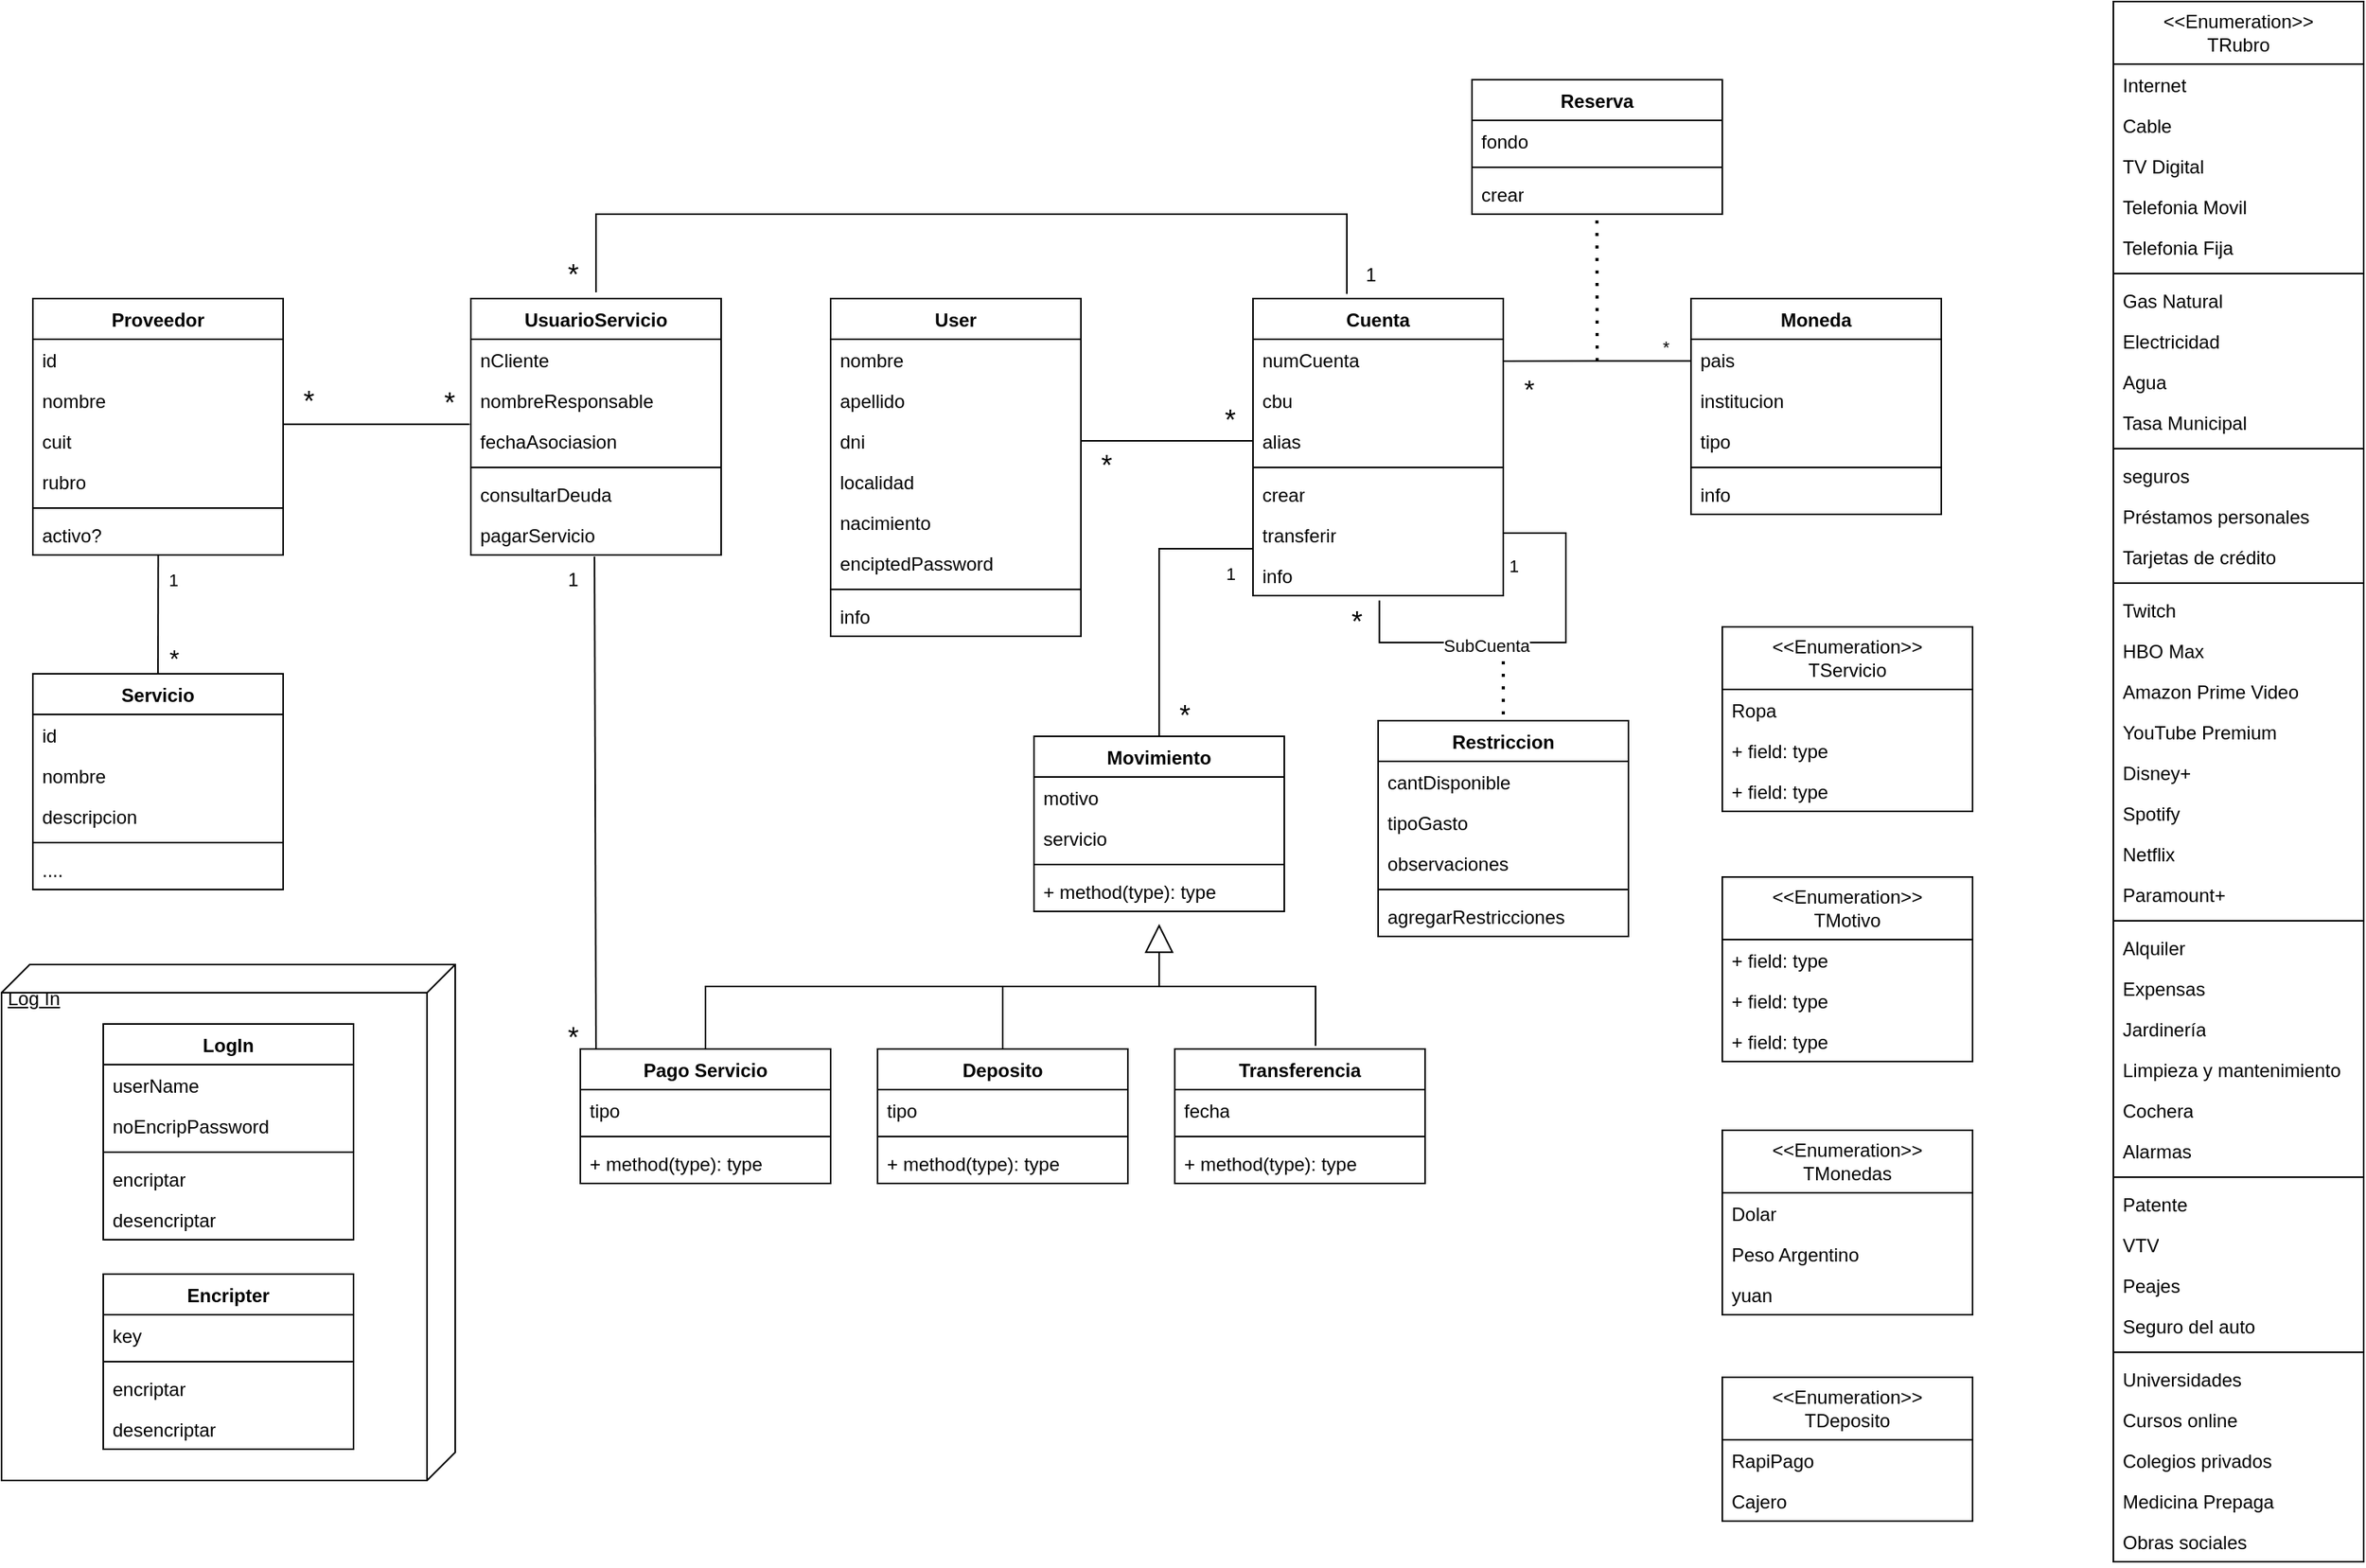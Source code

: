 <mxfile version="26.2.14">
  <diagram name="Page-1" id="28xNhU_F2PlsYHmrcIRB">
    <mxGraphModel dx="2311" dy="886" grid="1" gridSize="10" guides="1" tooltips="1" connect="1" arrows="1" fold="1" page="0" pageScale="1" pageWidth="850" pageHeight="1100" math="0" shadow="0">
      <root>
        <mxCell id="0" />
        <mxCell id="1" parent="0" />
        <mxCell id="6dpb3M5NR2DUYl6Y-w1G-1" value="Cuenta" style="swimlane;fontStyle=1;align=center;verticalAlign=top;childLayout=stackLayout;horizontal=1;startSize=26;horizontalStack=0;resizeParent=1;resizeParentMax=0;resizeLast=0;collapsible=1;marginBottom=0;whiteSpace=wrap;html=1;" parent="1" vertex="1">
          <mxGeometry x="-20" y="120" width="160" height="190" as="geometry" />
        </mxCell>
        <mxCell id="6dpb3M5NR2DUYl6Y-w1G-2" value="numCuenta" style="text;strokeColor=none;fillColor=none;align=left;verticalAlign=top;spacingLeft=4;spacingRight=4;overflow=hidden;rotatable=0;points=[[0,0.5],[1,0.5]];portConstraint=eastwest;whiteSpace=wrap;html=1;" parent="6dpb3M5NR2DUYl6Y-w1G-1" vertex="1">
          <mxGeometry y="26" width="160" height="26" as="geometry" />
        </mxCell>
        <mxCell id="6dpb3M5NR2DUYl6Y-w1G-84" value="cbu" style="text;strokeColor=none;fillColor=none;align=left;verticalAlign=top;spacingLeft=4;spacingRight=4;overflow=hidden;rotatable=0;points=[[0,0.5],[1,0.5]];portConstraint=eastwest;whiteSpace=wrap;html=1;" parent="6dpb3M5NR2DUYl6Y-w1G-1" vertex="1">
          <mxGeometry y="52" width="160" height="26" as="geometry" />
        </mxCell>
        <mxCell id="6dpb3M5NR2DUYl6Y-w1G-83" value="alias" style="text;strokeColor=none;fillColor=none;align=left;verticalAlign=top;spacingLeft=4;spacingRight=4;overflow=hidden;rotatable=0;points=[[0,0.5],[1,0.5]];portConstraint=eastwest;whiteSpace=wrap;html=1;" parent="6dpb3M5NR2DUYl6Y-w1G-1" vertex="1">
          <mxGeometry y="78" width="160" height="26" as="geometry" />
        </mxCell>
        <mxCell id="6dpb3M5NR2DUYl6Y-w1G-3" value="" style="line;strokeWidth=1;fillColor=none;align=left;verticalAlign=middle;spacingTop=-1;spacingLeft=3;spacingRight=3;rotatable=0;labelPosition=right;points=[];portConstraint=eastwest;strokeColor=inherit;" parent="6dpb3M5NR2DUYl6Y-w1G-1" vertex="1">
          <mxGeometry y="104" width="160" height="8" as="geometry" />
        </mxCell>
        <mxCell id="6dpb3M5NR2DUYl6Y-w1G-4" value="crear" style="text;strokeColor=none;fillColor=none;align=left;verticalAlign=top;spacingLeft=4;spacingRight=4;overflow=hidden;rotatable=0;points=[[0,0.5],[1,0.5]];portConstraint=eastwest;whiteSpace=wrap;html=1;" parent="6dpb3M5NR2DUYl6Y-w1G-1" vertex="1">
          <mxGeometry y="112" width="160" height="26" as="geometry" />
        </mxCell>
        <mxCell id="6dpb3M5NR2DUYl6Y-w1G-97" value="transferir" style="text;strokeColor=none;fillColor=none;align=left;verticalAlign=top;spacingLeft=4;spacingRight=4;overflow=hidden;rotatable=0;points=[[0,0.5],[1,0.5]];portConstraint=eastwest;whiteSpace=wrap;html=1;" parent="6dpb3M5NR2DUYl6Y-w1G-1" vertex="1">
          <mxGeometry y="138" width="160" height="26" as="geometry" />
        </mxCell>
        <mxCell id="6dpb3M5NR2DUYl6Y-w1G-96" value="info" style="text;strokeColor=none;fillColor=none;align=left;verticalAlign=top;spacingLeft=4;spacingRight=4;overflow=hidden;rotatable=0;points=[[0,0.5],[1,0.5]];portConstraint=eastwest;whiteSpace=wrap;html=1;" parent="6dpb3M5NR2DUYl6Y-w1G-1" vertex="1">
          <mxGeometry y="164" width="160" height="26" as="geometry" />
        </mxCell>
        <mxCell id="6dpb3M5NR2DUYl6Y-w1G-5" value="Moneda" style="swimlane;fontStyle=1;align=center;verticalAlign=top;childLayout=stackLayout;horizontal=1;startSize=26;horizontalStack=0;resizeParent=1;resizeParentMax=0;resizeLast=0;collapsible=1;marginBottom=0;whiteSpace=wrap;html=1;" parent="1" vertex="1">
          <mxGeometry x="260" y="120" width="160" height="138" as="geometry" />
        </mxCell>
        <mxCell id="6dpb3M5NR2DUYl6Y-w1G-80" value="pais" style="text;strokeColor=none;fillColor=none;align=left;verticalAlign=top;spacingLeft=4;spacingRight=4;overflow=hidden;rotatable=0;points=[[0,0.5],[1,0.5]];portConstraint=eastwest;whiteSpace=wrap;html=1;" parent="6dpb3M5NR2DUYl6Y-w1G-5" vertex="1">
          <mxGeometry y="26" width="160" height="26" as="geometry" />
        </mxCell>
        <mxCell id="6dpb3M5NR2DUYl6Y-w1G-79" value="institucion" style="text;strokeColor=none;fillColor=none;align=left;verticalAlign=top;spacingLeft=4;spacingRight=4;overflow=hidden;rotatable=0;points=[[0,0.5],[1,0.5]];portConstraint=eastwest;whiteSpace=wrap;html=1;" parent="6dpb3M5NR2DUYl6Y-w1G-5" vertex="1">
          <mxGeometry y="52" width="160" height="26" as="geometry" />
        </mxCell>
        <mxCell id="6dpb3M5NR2DUYl6Y-w1G-6" value="tipo" style="text;strokeColor=none;fillColor=none;align=left;verticalAlign=top;spacingLeft=4;spacingRight=4;overflow=hidden;rotatable=0;points=[[0,0.5],[1,0.5]];portConstraint=eastwest;whiteSpace=wrap;html=1;" parent="6dpb3M5NR2DUYl6Y-w1G-5" vertex="1">
          <mxGeometry y="78" width="160" height="26" as="geometry" />
        </mxCell>
        <mxCell id="6dpb3M5NR2DUYl6Y-w1G-7" value="" style="line;strokeWidth=1;fillColor=none;align=left;verticalAlign=middle;spacingTop=-1;spacingLeft=3;spacingRight=3;rotatable=0;labelPosition=right;points=[];portConstraint=eastwest;strokeColor=inherit;" parent="6dpb3M5NR2DUYl6Y-w1G-5" vertex="1">
          <mxGeometry y="104" width="160" height="8" as="geometry" />
        </mxCell>
        <mxCell id="6dpb3M5NR2DUYl6Y-w1G-8" value="info" style="text;strokeColor=none;fillColor=none;align=left;verticalAlign=top;spacingLeft=4;spacingRight=4;overflow=hidden;rotatable=0;points=[[0,0.5],[1,0.5]];portConstraint=eastwest;whiteSpace=wrap;html=1;" parent="6dpb3M5NR2DUYl6Y-w1G-5" vertex="1">
          <mxGeometry y="112" width="160" height="26" as="geometry" />
        </mxCell>
        <mxCell id="6dpb3M5NR2DUYl6Y-w1G-9" value="Servicio" style="swimlane;fontStyle=1;align=center;verticalAlign=top;childLayout=stackLayout;horizontal=1;startSize=26;horizontalStack=0;resizeParent=1;resizeParentMax=0;resizeLast=0;collapsible=1;marginBottom=0;whiteSpace=wrap;html=1;" parent="1" vertex="1">
          <mxGeometry x="-800" y="360" width="160" height="138" as="geometry" />
        </mxCell>
        <mxCell id="6dpb3M5NR2DUYl6Y-w1G-10" value="id" style="text;strokeColor=none;fillColor=none;align=left;verticalAlign=top;spacingLeft=4;spacingRight=4;overflow=hidden;rotatable=0;points=[[0,0.5],[1,0.5]];portConstraint=eastwest;whiteSpace=wrap;html=1;" parent="6dpb3M5NR2DUYl6Y-w1G-9" vertex="1">
          <mxGeometry y="26" width="160" height="26" as="geometry" />
        </mxCell>
        <mxCell id="6dpb3M5NR2DUYl6Y-w1G-144" value="nombre" style="text;strokeColor=none;fillColor=none;align=left;verticalAlign=top;spacingLeft=4;spacingRight=4;overflow=hidden;rotatable=0;points=[[0,0.5],[1,0.5]];portConstraint=eastwest;whiteSpace=wrap;html=1;" parent="6dpb3M5NR2DUYl6Y-w1G-9" vertex="1">
          <mxGeometry y="52" width="160" height="26" as="geometry" />
        </mxCell>
        <mxCell id="6dpb3M5NR2DUYl6Y-w1G-145" value="descripcion" style="text;strokeColor=none;fillColor=none;align=left;verticalAlign=top;spacingLeft=4;spacingRight=4;overflow=hidden;rotatable=0;points=[[0,0.5],[1,0.5]];portConstraint=eastwest;whiteSpace=wrap;html=1;" parent="6dpb3M5NR2DUYl6Y-w1G-9" vertex="1">
          <mxGeometry y="78" width="160" height="26" as="geometry" />
        </mxCell>
        <mxCell id="6dpb3M5NR2DUYl6Y-w1G-11" value="" style="line;strokeWidth=1;fillColor=none;align=left;verticalAlign=middle;spacingTop=-1;spacingLeft=3;spacingRight=3;rotatable=0;labelPosition=right;points=[];portConstraint=eastwest;strokeColor=inherit;" parent="6dpb3M5NR2DUYl6Y-w1G-9" vertex="1">
          <mxGeometry y="104" width="160" height="8" as="geometry" />
        </mxCell>
        <mxCell id="6dpb3M5NR2DUYl6Y-w1G-12" value="...." style="text;strokeColor=none;fillColor=none;align=left;verticalAlign=top;spacingLeft=4;spacingRight=4;overflow=hidden;rotatable=0;points=[[0,0.5],[1,0.5]];portConstraint=eastwest;whiteSpace=wrap;html=1;" parent="6dpb3M5NR2DUYl6Y-w1G-9" vertex="1">
          <mxGeometry y="112" width="160" height="26" as="geometry" />
        </mxCell>
        <mxCell id="6dpb3M5NR2DUYl6Y-w1G-13" value="Deposito" style="swimlane;fontStyle=1;align=center;verticalAlign=top;childLayout=stackLayout;horizontal=1;startSize=26;horizontalStack=0;resizeParent=1;resizeParentMax=0;resizeLast=0;collapsible=1;marginBottom=0;whiteSpace=wrap;html=1;" parent="1" vertex="1">
          <mxGeometry x="-260" y="600" width="160" height="86" as="geometry" />
        </mxCell>
        <mxCell id="6dpb3M5NR2DUYl6Y-w1G-14" value="tipo" style="text;strokeColor=none;fillColor=none;align=left;verticalAlign=top;spacingLeft=4;spacingRight=4;overflow=hidden;rotatable=0;points=[[0,0.5],[1,0.5]];portConstraint=eastwest;whiteSpace=wrap;html=1;" parent="6dpb3M5NR2DUYl6Y-w1G-13" vertex="1">
          <mxGeometry y="26" width="160" height="26" as="geometry" />
        </mxCell>
        <mxCell id="6dpb3M5NR2DUYl6Y-w1G-15" value="" style="line;strokeWidth=1;fillColor=none;align=left;verticalAlign=middle;spacingTop=-1;spacingLeft=3;spacingRight=3;rotatable=0;labelPosition=right;points=[];portConstraint=eastwest;strokeColor=inherit;" parent="6dpb3M5NR2DUYl6Y-w1G-13" vertex="1">
          <mxGeometry y="52" width="160" height="8" as="geometry" />
        </mxCell>
        <mxCell id="6dpb3M5NR2DUYl6Y-w1G-16" value="+ method(type): type" style="text;strokeColor=none;fillColor=none;align=left;verticalAlign=top;spacingLeft=4;spacingRight=4;overflow=hidden;rotatable=0;points=[[0,0.5],[1,0.5]];portConstraint=eastwest;whiteSpace=wrap;html=1;" parent="6dpb3M5NR2DUYl6Y-w1G-13" vertex="1">
          <mxGeometry y="60" width="160" height="26" as="geometry" />
        </mxCell>
        <mxCell id="6dpb3M5NR2DUYl6Y-w1G-21" value="Movimiento" style="swimlane;fontStyle=1;align=center;verticalAlign=top;childLayout=stackLayout;horizontal=1;startSize=26;horizontalStack=0;resizeParent=1;resizeParentMax=0;resizeLast=0;collapsible=1;marginBottom=0;whiteSpace=wrap;html=1;" parent="1" vertex="1">
          <mxGeometry x="-160" y="400" width="160" height="112" as="geometry" />
        </mxCell>
        <mxCell id="6dpb3M5NR2DUYl6Y-w1G-22" value="motivo" style="text;strokeColor=none;fillColor=none;align=left;verticalAlign=top;spacingLeft=4;spacingRight=4;overflow=hidden;rotatable=0;points=[[0,0.5],[1,0.5]];portConstraint=eastwest;whiteSpace=wrap;html=1;" parent="6dpb3M5NR2DUYl6Y-w1G-21" vertex="1">
          <mxGeometry y="26" width="160" height="26" as="geometry" />
        </mxCell>
        <mxCell id="6dpb3M5NR2DUYl6Y-w1G-143" value="servicio" style="text;strokeColor=none;fillColor=none;align=left;verticalAlign=top;spacingLeft=4;spacingRight=4;overflow=hidden;rotatable=0;points=[[0,0.5],[1,0.5]];portConstraint=eastwest;whiteSpace=wrap;html=1;" parent="6dpb3M5NR2DUYl6Y-w1G-21" vertex="1">
          <mxGeometry y="52" width="160" height="26" as="geometry" />
        </mxCell>
        <mxCell id="6dpb3M5NR2DUYl6Y-w1G-23" value="" style="line;strokeWidth=1;fillColor=none;align=left;verticalAlign=middle;spacingTop=-1;spacingLeft=3;spacingRight=3;rotatable=0;labelPosition=right;points=[];portConstraint=eastwest;strokeColor=inherit;" parent="6dpb3M5NR2DUYl6Y-w1G-21" vertex="1">
          <mxGeometry y="78" width="160" height="8" as="geometry" />
        </mxCell>
        <mxCell id="6dpb3M5NR2DUYl6Y-w1G-24" value="+ method(type): type" style="text;strokeColor=none;fillColor=none;align=left;verticalAlign=top;spacingLeft=4;spacingRight=4;overflow=hidden;rotatable=0;points=[[0,0.5],[1,0.5]];portConstraint=eastwest;whiteSpace=wrap;html=1;" parent="6dpb3M5NR2DUYl6Y-w1G-21" vertex="1">
          <mxGeometry y="86" width="160" height="26" as="geometry" />
        </mxCell>
        <mxCell id="6dpb3M5NR2DUYl6Y-w1G-25" value="Transferencia" style="swimlane;fontStyle=1;align=center;verticalAlign=top;childLayout=stackLayout;horizontal=1;startSize=26;horizontalStack=0;resizeParent=1;resizeParentMax=0;resizeLast=0;collapsible=1;marginBottom=0;whiteSpace=wrap;html=1;" parent="1" vertex="1">
          <mxGeometry x="-70" y="600" width="160" height="86" as="geometry" />
        </mxCell>
        <mxCell id="6dpb3M5NR2DUYl6Y-w1G-26" value="fecha" style="text;strokeColor=none;fillColor=none;align=left;verticalAlign=top;spacingLeft=4;spacingRight=4;overflow=hidden;rotatable=0;points=[[0,0.5],[1,0.5]];portConstraint=eastwest;whiteSpace=wrap;html=1;" parent="6dpb3M5NR2DUYl6Y-w1G-25" vertex="1">
          <mxGeometry y="26" width="160" height="26" as="geometry" />
        </mxCell>
        <mxCell id="6dpb3M5NR2DUYl6Y-w1G-27" value="" style="line;strokeWidth=1;fillColor=none;align=left;verticalAlign=middle;spacingTop=-1;spacingLeft=3;spacingRight=3;rotatable=0;labelPosition=right;points=[];portConstraint=eastwest;strokeColor=inherit;" parent="6dpb3M5NR2DUYl6Y-w1G-25" vertex="1">
          <mxGeometry y="52" width="160" height="8" as="geometry" />
        </mxCell>
        <mxCell id="6dpb3M5NR2DUYl6Y-w1G-28" value="+ method(type): type" style="text;strokeColor=none;fillColor=none;align=left;verticalAlign=top;spacingLeft=4;spacingRight=4;overflow=hidden;rotatable=0;points=[[0,0.5],[1,0.5]];portConstraint=eastwest;whiteSpace=wrap;html=1;" parent="6dpb3M5NR2DUYl6Y-w1G-25" vertex="1">
          <mxGeometry y="60" width="160" height="26" as="geometry" />
        </mxCell>
        <mxCell id="6dpb3M5NR2DUYl6Y-w1G-55" value="&amp;lt;&amp;lt;Enumeration&amp;gt;&amp;gt;&lt;div&gt;TServicio&lt;/div&gt;" style="swimlane;fontStyle=0;childLayout=stackLayout;horizontal=1;startSize=40;fillColor=none;horizontalStack=0;resizeParent=1;resizeParentMax=0;resizeLast=0;collapsible=1;marginBottom=0;whiteSpace=wrap;html=1;" parent="1" vertex="1">
          <mxGeometry x="280" y="330" width="160" height="118" as="geometry" />
        </mxCell>
        <mxCell id="6dpb3M5NR2DUYl6Y-w1G-56" value="Ropa" style="text;strokeColor=none;fillColor=none;align=left;verticalAlign=top;spacingLeft=4;spacingRight=4;overflow=hidden;rotatable=0;points=[[0,0.5],[1,0.5]];portConstraint=eastwest;whiteSpace=wrap;html=1;" parent="6dpb3M5NR2DUYl6Y-w1G-55" vertex="1">
          <mxGeometry y="40" width="160" height="26" as="geometry" />
        </mxCell>
        <mxCell id="6dpb3M5NR2DUYl6Y-w1G-57" value="+ field: type" style="text;strokeColor=none;fillColor=none;align=left;verticalAlign=top;spacingLeft=4;spacingRight=4;overflow=hidden;rotatable=0;points=[[0,0.5],[1,0.5]];portConstraint=eastwest;whiteSpace=wrap;html=1;" parent="6dpb3M5NR2DUYl6Y-w1G-55" vertex="1">
          <mxGeometry y="66" width="160" height="26" as="geometry" />
        </mxCell>
        <mxCell id="6dpb3M5NR2DUYl6Y-w1G-58" value="+ field: type" style="text;strokeColor=none;fillColor=none;align=left;verticalAlign=top;spacingLeft=4;spacingRight=4;overflow=hidden;rotatable=0;points=[[0,0.5],[1,0.5]];portConstraint=eastwest;whiteSpace=wrap;html=1;" parent="6dpb3M5NR2DUYl6Y-w1G-55" vertex="1">
          <mxGeometry y="92" width="160" height="26" as="geometry" />
        </mxCell>
        <mxCell id="6dpb3M5NR2DUYl6Y-w1G-59" value="&amp;lt;&amp;lt;Enumeration&amp;gt;&amp;gt;&lt;div&gt;TMotivo&lt;/div&gt;" style="swimlane;fontStyle=0;childLayout=stackLayout;horizontal=1;startSize=40;fillColor=none;horizontalStack=0;resizeParent=1;resizeParentMax=0;resizeLast=0;collapsible=1;marginBottom=0;whiteSpace=wrap;html=1;" parent="1" vertex="1">
          <mxGeometry x="280" y="490" width="160" height="118" as="geometry" />
        </mxCell>
        <mxCell id="6dpb3M5NR2DUYl6Y-w1G-60" value="+ field: type" style="text;strokeColor=none;fillColor=none;align=left;verticalAlign=top;spacingLeft=4;spacingRight=4;overflow=hidden;rotatable=0;points=[[0,0.5],[1,0.5]];portConstraint=eastwest;whiteSpace=wrap;html=1;" parent="6dpb3M5NR2DUYl6Y-w1G-59" vertex="1">
          <mxGeometry y="40" width="160" height="26" as="geometry" />
        </mxCell>
        <mxCell id="6dpb3M5NR2DUYl6Y-w1G-61" value="+ field: type" style="text;strokeColor=none;fillColor=none;align=left;verticalAlign=top;spacingLeft=4;spacingRight=4;overflow=hidden;rotatable=0;points=[[0,0.5],[1,0.5]];portConstraint=eastwest;whiteSpace=wrap;html=1;" parent="6dpb3M5NR2DUYl6Y-w1G-59" vertex="1">
          <mxGeometry y="66" width="160" height="26" as="geometry" />
        </mxCell>
        <mxCell id="6dpb3M5NR2DUYl6Y-w1G-62" value="+ field: type" style="text;strokeColor=none;fillColor=none;align=left;verticalAlign=top;spacingLeft=4;spacingRight=4;overflow=hidden;rotatable=0;points=[[0,0.5],[1,0.5]];portConstraint=eastwest;whiteSpace=wrap;html=1;" parent="6dpb3M5NR2DUYl6Y-w1G-59" vertex="1">
          <mxGeometry y="92" width="160" height="26" as="geometry" />
        </mxCell>
        <mxCell id="6dpb3M5NR2DUYl6Y-w1G-63" value="&amp;lt;&amp;lt;Enumeration&amp;gt;&amp;gt;&lt;div&gt;TMonedas&lt;/div&gt;" style="swimlane;fontStyle=0;childLayout=stackLayout;horizontal=1;startSize=40;fillColor=none;horizontalStack=0;resizeParent=1;resizeParentMax=0;resizeLast=0;collapsible=1;marginBottom=0;whiteSpace=wrap;html=1;" parent="1" vertex="1">
          <mxGeometry x="280" y="652" width="160" height="118" as="geometry" />
        </mxCell>
        <mxCell id="6dpb3M5NR2DUYl6Y-w1G-64" value="Dolar" style="text;strokeColor=none;fillColor=none;align=left;verticalAlign=top;spacingLeft=4;spacingRight=4;overflow=hidden;rotatable=0;points=[[0,0.5],[1,0.5]];portConstraint=eastwest;whiteSpace=wrap;html=1;" parent="6dpb3M5NR2DUYl6Y-w1G-63" vertex="1">
          <mxGeometry y="40" width="160" height="26" as="geometry" />
        </mxCell>
        <mxCell id="6dpb3M5NR2DUYl6Y-w1G-65" value="Peso Argentino" style="text;strokeColor=none;fillColor=none;align=left;verticalAlign=top;spacingLeft=4;spacingRight=4;overflow=hidden;rotatable=0;points=[[0,0.5],[1,0.5]];portConstraint=eastwest;whiteSpace=wrap;html=1;" parent="6dpb3M5NR2DUYl6Y-w1G-63" vertex="1">
          <mxGeometry y="66" width="160" height="26" as="geometry" />
        </mxCell>
        <mxCell id="6dpb3M5NR2DUYl6Y-w1G-66" value="yuan" style="text;strokeColor=none;fillColor=none;align=left;verticalAlign=top;spacingLeft=4;spacingRight=4;overflow=hidden;rotatable=0;points=[[0,0.5],[1,0.5]];portConstraint=eastwest;whiteSpace=wrap;html=1;" parent="6dpb3M5NR2DUYl6Y-w1G-63" vertex="1">
          <mxGeometry y="92" width="160" height="26" as="geometry" />
        </mxCell>
        <mxCell id="6dpb3M5NR2DUYl6Y-w1G-74" value="" style="endArrow=none;html=1;rounded=0;exitX=0.5;exitY=0;exitDx=0;exitDy=0;" parent="1" source="6dpb3M5NR2DUYl6Y-w1G-13" edge="1">
          <mxGeometry width="50" height="50" relative="1" as="geometry">
            <mxPoint x="-140" y="600" as="sourcePoint" />
            <mxPoint x="20" y="598" as="targetPoint" />
            <Array as="points">
              <mxPoint x="-180" y="560" />
              <mxPoint x="20" y="560" />
            </Array>
          </mxGeometry>
        </mxCell>
        <mxCell id="6dpb3M5NR2DUYl6Y-w1G-75" value="" style="endArrow=block;endSize=16;endFill=0;html=1;rounded=0;" parent="1" edge="1">
          <mxGeometry width="160" relative="1" as="geometry">
            <mxPoint x="-80" y="560" as="sourcePoint" />
            <mxPoint x="-80" y="520" as="targetPoint" />
          </mxGeometry>
        </mxCell>
        <mxCell id="6dpb3M5NR2DUYl6Y-w1G-85" value="User" style="swimlane;fontStyle=1;align=center;verticalAlign=top;childLayout=stackLayout;horizontal=1;startSize=26;horizontalStack=0;resizeParent=1;resizeParentMax=0;resizeLast=0;collapsible=1;marginBottom=0;whiteSpace=wrap;html=1;" parent="1" vertex="1">
          <mxGeometry x="-290" y="120" width="160" height="216" as="geometry" />
        </mxCell>
        <mxCell id="6dpb3M5NR2DUYl6Y-w1G-86" value="nombre" style="text;strokeColor=none;fillColor=none;align=left;verticalAlign=top;spacingLeft=4;spacingRight=4;overflow=hidden;rotatable=0;points=[[0,0.5],[1,0.5]];portConstraint=eastwest;whiteSpace=wrap;html=1;" parent="6dpb3M5NR2DUYl6Y-w1G-85" vertex="1">
          <mxGeometry y="26" width="160" height="26" as="geometry" />
        </mxCell>
        <mxCell id="6dpb3M5NR2DUYl6Y-w1G-87" value="apellido" style="text;strokeColor=none;fillColor=none;align=left;verticalAlign=top;spacingLeft=4;spacingRight=4;overflow=hidden;rotatable=0;points=[[0,0.5],[1,0.5]];portConstraint=eastwest;whiteSpace=wrap;html=1;" parent="6dpb3M5NR2DUYl6Y-w1G-85" vertex="1">
          <mxGeometry y="52" width="160" height="26" as="geometry" />
        </mxCell>
        <mxCell id="6dpb3M5NR2DUYl6Y-w1G-88" value="dni" style="text;strokeColor=none;fillColor=none;align=left;verticalAlign=top;spacingLeft=4;spacingRight=4;overflow=hidden;rotatable=0;points=[[0,0.5],[1,0.5]];portConstraint=eastwest;whiteSpace=wrap;html=1;" parent="6dpb3M5NR2DUYl6Y-w1G-85" vertex="1">
          <mxGeometry y="78" width="160" height="26" as="geometry" />
        </mxCell>
        <mxCell id="6dpb3M5NR2DUYl6Y-w1G-89" value="localidad" style="text;strokeColor=none;fillColor=none;align=left;verticalAlign=top;spacingLeft=4;spacingRight=4;overflow=hidden;rotatable=0;points=[[0,0.5],[1,0.5]];portConstraint=eastwest;whiteSpace=wrap;html=1;" parent="6dpb3M5NR2DUYl6Y-w1G-85" vertex="1">
          <mxGeometry y="104" width="160" height="26" as="geometry" />
        </mxCell>
        <mxCell id="6dpb3M5NR2DUYl6Y-w1G-90" value="nacimiento" style="text;strokeColor=none;fillColor=none;align=left;verticalAlign=top;spacingLeft=4;spacingRight=4;overflow=hidden;rotatable=0;points=[[0,0.5],[1,0.5]];portConstraint=eastwest;whiteSpace=wrap;html=1;" parent="6dpb3M5NR2DUYl6Y-w1G-85" vertex="1">
          <mxGeometry y="130" width="160" height="26" as="geometry" />
        </mxCell>
        <mxCell id="6dpb3M5NR2DUYl6Y-w1G-174" value="enciptedPassword" style="text;strokeColor=none;fillColor=none;align=left;verticalAlign=top;spacingLeft=4;spacingRight=4;overflow=hidden;rotatable=0;points=[[0,0.5],[1,0.5]];portConstraint=eastwest;whiteSpace=wrap;html=1;" parent="6dpb3M5NR2DUYl6Y-w1G-85" vertex="1">
          <mxGeometry y="156" width="160" height="26" as="geometry" />
        </mxCell>
        <mxCell id="6dpb3M5NR2DUYl6Y-w1G-91" value="" style="line;strokeWidth=1;fillColor=none;align=left;verticalAlign=middle;spacingTop=-1;spacingLeft=3;spacingRight=3;rotatable=0;labelPosition=right;points=[];portConstraint=eastwest;strokeColor=inherit;" parent="6dpb3M5NR2DUYl6Y-w1G-85" vertex="1">
          <mxGeometry y="182" width="160" height="8" as="geometry" />
        </mxCell>
        <mxCell id="6dpb3M5NR2DUYl6Y-w1G-92" value="info" style="text;strokeColor=none;fillColor=none;align=left;verticalAlign=top;spacingLeft=4;spacingRight=4;overflow=hidden;rotatable=0;points=[[0,0.5],[1,0.5]];portConstraint=eastwest;whiteSpace=wrap;html=1;" parent="6dpb3M5NR2DUYl6Y-w1G-85" vertex="1">
          <mxGeometry y="190" width="160" height="26" as="geometry" />
        </mxCell>
        <mxCell id="6dpb3M5NR2DUYl6Y-w1G-109" value="Reserva" style="swimlane;fontStyle=1;align=center;verticalAlign=top;childLayout=stackLayout;horizontal=1;startSize=26;horizontalStack=0;resizeParent=1;resizeParentMax=0;resizeLast=0;collapsible=1;marginBottom=0;whiteSpace=wrap;html=1;" parent="1" vertex="1">
          <mxGeometry x="120" y="-20" width="160" height="86" as="geometry" />
        </mxCell>
        <mxCell id="6dpb3M5NR2DUYl6Y-w1G-110" value="fondo" style="text;strokeColor=none;fillColor=none;align=left;verticalAlign=top;spacingLeft=4;spacingRight=4;overflow=hidden;rotatable=0;points=[[0,0.5],[1,0.5]];portConstraint=eastwest;whiteSpace=wrap;html=1;" parent="6dpb3M5NR2DUYl6Y-w1G-109" vertex="1">
          <mxGeometry y="26" width="160" height="26" as="geometry" />
        </mxCell>
        <mxCell id="6dpb3M5NR2DUYl6Y-w1G-113" value="" style="line;strokeWidth=1;fillColor=none;align=left;verticalAlign=middle;spacingTop=-1;spacingLeft=3;spacingRight=3;rotatable=0;labelPosition=right;points=[];portConstraint=eastwest;strokeColor=inherit;" parent="6dpb3M5NR2DUYl6Y-w1G-109" vertex="1">
          <mxGeometry y="52" width="160" height="8" as="geometry" />
        </mxCell>
        <mxCell id="6dpb3M5NR2DUYl6Y-w1G-114" value="crear" style="text;strokeColor=none;fillColor=none;align=left;verticalAlign=top;spacingLeft=4;spacingRight=4;overflow=hidden;rotatable=0;points=[[0,0.5],[1,0.5]];portConstraint=eastwest;whiteSpace=wrap;html=1;" parent="6dpb3M5NR2DUYl6Y-w1G-109" vertex="1">
          <mxGeometry y="60" width="160" height="26" as="geometry" />
        </mxCell>
        <mxCell id="6dpb3M5NR2DUYl6Y-w1G-120" value="" style="endArrow=none;html=1;edgeStyle=orthogonalEdgeStyle;rounded=0;exitX=0;exitY=0.5;exitDx=0;exitDy=0;entryX=1;entryY=0.5;entryDx=0;entryDy=0;" parent="1" source="6dpb3M5NR2DUYl6Y-w1G-83" target="6dpb3M5NR2DUYl6Y-w1G-88" edge="1">
          <mxGeometry relative="1" as="geometry">
            <mxPoint x="-70" y="260" as="sourcePoint" />
            <mxPoint x="-70" y="170" as="targetPoint" />
            <Array as="points" />
          </mxGeometry>
        </mxCell>
        <mxCell id="6dpb3M5NR2DUYl6Y-w1G-121" value="&lt;font&gt;*&lt;/font&gt;" style="edgeLabel;resizable=0;html=1;align=left;verticalAlign=bottom;fontSize=18;" parent="6dpb3M5NR2DUYl6Y-w1G-120" connectable="0" vertex="1">
          <mxGeometry x="-1" relative="1" as="geometry">
            <mxPoint x="-20" as="offset" />
          </mxGeometry>
        </mxCell>
        <mxCell id="6dpb3M5NR2DUYl6Y-w1G-122" value="*" style="edgeLabel;resizable=0;html=1;align=right;verticalAlign=bottom;fontSize=18;" parent="6dpb3M5NR2DUYl6Y-w1G-120" connectable="0" vertex="1">
          <mxGeometry x="1" relative="1" as="geometry">
            <mxPoint x="20" y="29" as="offset" />
          </mxGeometry>
        </mxCell>
        <mxCell id="6dpb3M5NR2DUYl6Y-w1G-124" value="" style="endArrow=none;html=1;edgeStyle=orthogonalEdgeStyle;rounded=0;exitX=-0.003;exitY=0.535;exitDx=0;exitDy=0;entryX=1;entryY=0.5;entryDx=0;entryDy=0;exitPerimeter=0;" parent="1" source="6dpb3M5NR2DUYl6Y-w1G-80" edge="1">
          <mxGeometry relative="1" as="geometry">
            <mxPoint x="250" y="160" as="sourcePoint" />
            <mxPoint x="140" y="160" as="targetPoint" />
            <Array as="points" />
          </mxGeometry>
        </mxCell>
        <mxCell id="6dpb3M5NR2DUYl6Y-w1G-125" value="&lt;font&gt;*&lt;/font&gt;" style="edgeLabel;resizable=0;html=1;align=left;verticalAlign=bottom;fontSize=11;" parent="6dpb3M5NR2DUYl6Y-w1G-124" connectable="0" vertex="1">
          <mxGeometry x="-1" relative="1" as="geometry">
            <mxPoint x="-20" as="offset" />
          </mxGeometry>
        </mxCell>
        <mxCell id="6dpb3M5NR2DUYl6Y-w1G-126" value="*" style="edgeLabel;resizable=0;html=1;align=right;verticalAlign=bottom;fontSize=17;" parent="6dpb3M5NR2DUYl6Y-w1G-124" connectable="0" vertex="1">
          <mxGeometry x="1" relative="1" as="geometry">
            <mxPoint x="20" y="30" as="offset" />
          </mxGeometry>
        </mxCell>
        <mxCell id="6dpb3M5NR2DUYl6Y-w1G-127" value="" style="endArrow=none;dashed=1;html=1;dashPattern=1 3;strokeWidth=2;rounded=0;entryX=0.499;entryY=1.11;entryDx=0;entryDy=0;entryPerimeter=0;" parent="1" target="6dpb3M5NR2DUYl6Y-w1G-114" edge="1">
          <mxGeometry width="50" height="50" relative="1" as="geometry">
            <mxPoint x="200" y="160" as="sourcePoint" />
            <mxPoint x="200" y="70" as="targetPoint" />
          </mxGeometry>
        </mxCell>
        <mxCell id="6dpb3M5NR2DUYl6Y-w1G-128" value="" style="endArrow=none;html=1;edgeStyle=orthogonalEdgeStyle;rounded=0;entryX=1;entryY=0.5;entryDx=0;entryDy=0;exitX=0.505;exitY=1.118;exitDx=0;exitDy=0;exitPerimeter=0;" parent="1" source="6dpb3M5NR2DUYl6Y-w1G-96" edge="1">
          <mxGeometry relative="1" as="geometry">
            <mxPoint x="60" y="360" as="sourcePoint" />
            <mxPoint x="140" y="280" as="targetPoint" />
            <Array as="points">
              <mxPoint x="61" y="340" />
              <mxPoint x="180" y="340" />
              <mxPoint x="180" y="270" />
              <mxPoint x="140" y="270" />
            </Array>
          </mxGeometry>
        </mxCell>
        <mxCell id="6dpb3M5NR2DUYl6Y-w1G-129" value="&lt;font&gt;*&lt;/font&gt;" style="edgeLabel;resizable=0;html=1;align=left;verticalAlign=bottom;fontSize=18;" parent="6dpb3M5NR2DUYl6Y-w1G-128" connectable="0" vertex="1">
          <mxGeometry x="-1" relative="1" as="geometry">
            <mxPoint x="-20" y="27" as="offset" />
          </mxGeometry>
        </mxCell>
        <mxCell id="6dpb3M5NR2DUYl6Y-w1G-130" value="1" style="edgeLabel;resizable=0;html=1;align=right;verticalAlign=bottom;" parent="6dpb3M5NR2DUYl6Y-w1G-128" connectable="0" vertex="1">
          <mxGeometry x="1" relative="1" as="geometry">
            <mxPoint x="10" y="20" as="offset" />
          </mxGeometry>
        </mxCell>
        <mxCell id="6dpb3M5NR2DUYl6Y-w1G-131" value="&lt;font&gt;SubCuenta&lt;/font&gt;" style="edgeLabel;resizable=0;html=1;align=left;verticalAlign=bottom;fontSize=11;" parent="1" connectable="0" vertex="1">
          <mxGeometry x="100.0" y="350.068" as="geometry" />
        </mxCell>
        <mxCell id="6dpb3M5NR2DUYl6Y-w1G-132" value="" style="endArrow=none;dashed=1;html=1;dashPattern=1 3;strokeWidth=2;rounded=0;" parent="1" edge="1">
          <mxGeometry width="50" height="50" relative="1" as="geometry">
            <mxPoint x="140" y="410" as="sourcePoint" />
            <mxPoint x="140" y="350" as="targetPoint" />
          </mxGeometry>
        </mxCell>
        <mxCell id="6dpb3M5NR2DUYl6Y-w1G-133" value="Restriccion" style="swimlane;fontStyle=1;align=center;verticalAlign=top;childLayout=stackLayout;horizontal=1;startSize=26;horizontalStack=0;resizeParent=1;resizeParentMax=0;resizeLast=0;collapsible=1;marginBottom=0;whiteSpace=wrap;html=1;" parent="1" vertex="1">
          <mxGeometry x="60" y="390" width="160" height="138" as="geometry" />
        </mxCell>
        <mxCell id="6dpb3M5NR2DUYl6Y-w1G-134" value="cantDisponible&lt;span style=&quot;color: rgba(0, 0, 0, 0); font-family: monospace; font-size: 0px; text-wrap-mode: nowrap;&quot;&gt;%3CmxGraphModel%3E%3Croot%3E%3CmxCell%20id%3D%220%22%2F%3E%3CmxCell%20id%3D%221%22%20parent%3D%220%22%2F%3E%3CmxCell%20id%3D%222%22%20value%3D%22Reserva%22%20style%3D%22swimlane%3BfontStyle%3D1%3Balign%3Dcenter%3BverticalAlign%3Dtop%3BchildLayout%3DstackLayout%3Bhorizontal%3D1%3BstartSize%3D26%3BhorizontalStack%3D0%3BresizeParent%3D1%3BresizeParentMax%3D0%3BresizeLast%3D0%3Bcollapsible%3D1%3BmarginBottom%3D0%3BwhiteSpace%3Dwrap%3Bhtml%3D1%3B%22%20vertex%3D%221%22%20parent%3D%221%22%3E%3CmxGeometry%20x%3D%22120%22%20y%3D%22-20%22%20width%3D%22160%22%20height%3D%2286%22%20as%3D%22geometry%22%2F%3E%3C%2FmxCell%3E%3CmxCell%20id%3D%223%22%20value%3D%22fondo%22%20style%3D%22text%3BstrokeColor%3Dnone%3BfillColor%3Dnone%3Balign%3Dleft%3BverticalAlign%3Dtop%3BspacingLeft%3D4%3BspacingRight%3D4%3Boverflow%3Dhidden%3Brotatable%3D0%3Bpoints%3D%5B%5B0%2C0.5%5D%2C%5B1%2C0.5%5D%5D%3BportConstraint%3Deastwest%3BwhiteSpace%3Dwrap%3Bhtml%3D1%3B%22%20vertex%3D%221%22%20parent%3D%222%22%3E%3CmxGeometry%20y%3D%2226%22%20width%3D%22160%22%20height%3D%2226%22%20as%3D%22geometry%22%2F%3E%3C%2FmxCell%3E%3CmxCell%20id%3D%224%22%20value%3D%22%22%20style%3D%22line%3BstrokeWidth%3D1%3BfillColor%3Dnone%3Balign%3Dleft%3BverticalAlign%3Dmiddle%3BspacingTop%3D-1%3BspacingLeft%3D3%3BspacingRight%3D3%3Brotatable%3D0%3BlabelPosition%3Dright%3Bpoints%3D%5B%5D%3BportConstraint%3Deastwest%3BstrokeColor%3Dinherit%3B%22%20vertex%3D%221%22%20parent%3D%222%22%3E%3CmxGeometry%20y%3D%2252%22%20width%3D%22160%22%20height%3D%228%22%20as%3D%22geometry%22%2F%3E%3C%2FmxCell%3E%3CmxCell%20id%3D%225%22%20value%3D%22crear%22%20style%3D%22text%3BstrokeColor%3Dnone%3BfillColor%3Dnone%3Balign%3Dleft%3BverticalAlign%3Dtop%3BspacingLeft%3D4%3BspacingRight%3D4%3Boverflow%3Dhidden%3Brotatable%3D0%3Bpoints%3D%5B%5B0%2C0.5%5D%2C%5B1%2C0.5%5D%5D%3BportConstraint%3Deastwest%3BwhiteSpace%3Dwrap%3Bhtml%3D1%3B%22%20vertex%3D%221%22%20parent%3D%222%22%3E%3CmxGeometry%20y%3D%2260%22%20width%3D%22160%22%20height%3D%2226%22%20as%3D%22geometry%22%2F%3E%3C%2FmxCell%3E%3C%2Froot%3E%3C%2FmxGraphModel%3E&lt;/span&gt;" style="text;strokeColor=none;fillColor=none;align=left;verticalAlign=top;spacingLeft=4;spacingRight=4;overflow=hidden;rotatable=0;points=[[0,0.5],[1,0.5]];portConstraint=eastwest;whiteSpace=wrap;html=1;" parent="6dpb3M5NR2DUYl6Y-w1G-133" vertex="1">
          <mxGeometry y="26" width="160" height="26" as="geometry" />
        </mxCell>
        <mxCell id="6dpb3M5NR2DUYl6Y-w1G-138" value="tipoGasto" style="text;strokeColor=none;fillColor=none;align=left;verticalAlign=top;spacingLeft=4;spacingRight=4;overflow=hidden;rotatable=0;points=[[0,0.5],[1,0.5]];portConstraint=eastwest;whiteSpace=wrap;html=1;" parent="6dpb3M5NR2DUYl6Y-w1G-133" vertex="1">
          <mxGeometry y="52" width="160" height="26" as="geometry" />
        </mxCell>
        <mxCell id="6dpb3M5NR2DUYl6Y-w1G-137" value="observaciones" style="text;strokeColor=none;fillColor=none;align=left;verticalAlign=top;spacingLeft=4;spacingRight=4;overflow=hidden;rotatable=0;points=[[0,0.5],[1,0.5]];portConstraint=eastwest;whiteSpace=wrap;html=1;" parent="6dpb3M5NR2DUYl6Y-w1G-133" vertex="1">
          <mxGeometry y="78" width="160" height="26" as="geometry" />
        </mxCell>
        <mxCell id="6dpb3M5NR2DUYl6Y-w1G-135" value="" style="line;strokeWidth=1;fillColor=none;align=left;verticalAlign=middle;spacingTop=-1;spacingLeft=3;spacingRight=3;rotatable=0;labelPosition=right;points=[];portConstraint=eastwest;strokeColor=inherit;" parent="6dpb3M5NR2DUYl6Y-w1G-133" vertex="1">
          <mxGeometry y="104" width="160" height="8" as="geometry" />
        </mxCell>
        <mxCell id="6dpb3M5NR2DUYl6Y-w1G-136" value="agregarRestricciones" style="text;strokeColor=none;fillColor=none;align=left;verticalAlign=top;spacingLeft=4;spacingRight=4;overflow=hidden;rotatable=0;points=[[0,0.5],[1,0.5]];portConstraint=eastwest;whiteSpace=wrap;html=1;" parent="6dpb3M5NR2DUYl6Y-w1G-133" vertex="1">
          <mxGeometry y="112" width="160" height="26" as="geometry" />
        </mxCell>
        <mxCell id="6dpb3M5NR2DUYl6Y-w1G-139" value="&amp;lt;&amp;lt;Enumeration&amp;gt;&amp;gt;&lt;div&gt;TDeposito&lt;/div&gt;" style="swimlane;fontStyle=0;childLayout=stackLayout;horizontal=1;startSize=40;fillColor=none;horizontalStack=0;resizeParent=1;resizeParentMax=0;resizeLast=0;collapsible=1;marginBottom=0;whiteSpace=wrap;html=1;" parent="1" vertex="1">
          <mxGeometry x="280" y="810" width="160" height="92" as="geometry" />
        </mxCell>
        <mxCell id="6dpb3M5NR2DUYl6Y-w1G-140" value="RapiPago" style="text;strokeColor=none;fillColor=none;align=left;verticalAlign=top;spacingLeft=4;spacingRight=4;overflow=hidden;rotatable=0;points=[[0,0.5],[1,0.5]];portConstraint=eastwest;whiteSpace=wrap;html=1;" parent="6dpb3M5NR2DUYl6Y-w1G-139" vertex="1">
          <mxGeometry y="40" width="160" height="26" as="geometry" />
        </mxCell>
        <mxCell id="6dpb3M5NR2DUYl6Y-w1G-141" value="Cajero" style="text;strokeColor=none;fillColor=none;align=left;verticalAlign=top;spacingLeft=4;spacingRight=4;overflow=hidden;rotatable=0;points=[[0,0.5],[1,0.5]];portConstraint=eastwest;whiteSpace=wrap;html=1;" parent="6dpb3M5NR2DUYl6Y-w1G-139" vertex="1">
          <mxGeometry y="66" width="160" height="26" as="geometry" />
        </mxCell>
        <mxCell id="mIHi6qr9KZZw89j2bOR_-1" value="Proveedor" style="swimlane;fontStyle=1;align=center;verticalAlign=top;childLayout=stackLayout;horizontal=1;startSize=26;horizontalStack=0;resizeParent=1;resizeParentMax=0;resizeLast=0;collapsible=1;marginBottom=0;whiteSpace=wrap;html=1;" parent="1" vertex="1">
          <mxGeometry x="-800" y="120" width="160" height="164" as="geometry" />
        </mxCell>
        <mxCell id="mIHi6qr9KZZw89j2bOR_-2" value="id" style="text;strokeColor=none;fillColor=none;align=left;verticalAlign=top;spacingLeft=4;spacingRight=4;overflow=hidden;rotatable=0;points=[[0,0.5],[1,0.5]];portConstraint=eastwest;whiteSpace=wrap;html=1;" parent="mIHi6qr9KZZw89j2bOR_-1" vertex="1">
          <mxGeometry y="26" width="160" height="26" as="geometry" />
        </mxCell>
        <mxCell id="mIHi6qr9KZZw89j2bOR_-7" value="nombre" style="text;strokeColor=none;fillColor=none;align=left;verticalAlign=top;spacingLeft=4;spacingRight=4;overflow=hidden;rotatable=0;points=[[0,0.5],[1,0.5]];portConstraint=eastwest;whiteSpace=wrap;html=1;" parent="mIHi6qr9KZZw89j2bOR_-1" vertex="1">
          <mxGeometry y="52" width="160" height="26" as="geometry" />
        </mxCell>
        <mxCell id="mIHi6qr9KZZw89j2bOR_-3" value="cuit" style="text;strokeColor=none;fillColor=none;align=left;verticalAlign=top;spacingLeft=4;spacingRight=4;overflow=hidden;rotatable=0;points=[[0,0.5],[1,0.5]];portConstraint=eastwest;whiteSpace=wrap;html=1;" parent="mIHi6qr9KZZw89j2bOR_-1" vertex="1">
          <mxGeometry y="78" width="160" height="26" as="geometry" />
        </mxCell>
        <mxCell id="mIHi6qr9KZZw89j2bOR_-4" value="rubro" style="text;strokeColor=none;fillColor=none;align=left;verticalAlign=top;spacingLeft=4;spacingRight=4;overflow=hidden;rotatable=0;points=[[0,0.5],[1,0.5]];portConstraint=eastwest;whiteSpace=wrap;html=1;" parent="mIHi6qr9KZZw89j2bOR_-1" vertex="1">
          <mxGeometry y="104" width="160" height="26" as="geometry" />
        </mxCell>
        <mxCell id="mIHi6qr9KZZw89j2bOR_-5" value="" style="line;strokeWidth=1;fillColor=none;align=left;verticalAlign=middle;spacingTop=-1;spacingLeft=3;spacingRight=3;rotatable=0;labelPosition=right;points=[];portConstraint=eastwest;strokeColor=inherit;" parent="mIHi6qr9KZZw89j2bOR_-1" vertex="1">
          <mxGeometry y="130" width="160" height="8" as="geometry" />
        </mxCell>
        <mxCell id="mIHi6qr9KZZw89j2bOR_-8" value="activo?" style="text;strokeColor=none;fillColor=none;align=left;verticalAlign=top;spacingLeft=4;spacingRight=4;overflow=hidden;rotatable=0;points=[[0,0.5],[1,0.5]];portConstraint=eastwest;whiteSpace=wrap;html=1;" parent="mIHi6qr9KZZw89j2bOR_-1" vertex="1">
          <mxGeometry y="138" width="160" height="26" as="geometry" />
        </mxCell>
        <mxCell id="mIHi6qr9KZZw89j2bOR_-9" value="UsuarioServicio" style="swimlane;fontStyle=1;align=center;verticalAlign=top;childLayout=stackLayout;horizontal=1;startSize=26;horizontalStack=0;resizeParent=1;resizeParentMax=0;resizeLast=0;collapsible=1;marginBottom=0;whiteSpace=wrap;html=1;" parent="1" vertex="1">
          <mxGeometry x="-520" y="120" width="160" height="164" as="geometry" />
        </mxCell>
        <mxCell id="mIHi6qr9KZZw89j2bOR_-10" value="nCliente" style="text;strokeColor=none;fillColor=none;align=left;verticalAlign=top;spacingLeft=4;spacingRight=4;overflow=hidden;rotatable=0;points=[[0,0.5],[1,0.5]];portConstraint=eastwest;whiteSpace=wrap;html=1;" parent="mIHi6qr9KZZw89j2bOR_-9" vertex="1">
          <mxGeometry y="26" width="160" height="26" as="geometry" />
        </mxCell>
        <mxCell id="mIHi6qr9KZZw89j2bOR_-11" value="nombreResponsable" style="text;strokeColor=none;fillColor=none;align=left;verticalAlign=top;spacingLeft=4;spacingRight=4;overflow=hidden;rotatable=0;points=[[0,0.5],[1,0.5]];portConstraint=eastwest;whiteSpace=wrap;html=1;" parent="mIHi6qr9KZZw89j2bOR_-9" vertex="1">
          <mxGeometry y="52" width="160" height="26" as="geometry" />
        </mxCell>
        <mxCell id="mIHi6qr9KZZw89j2bOR_-12" value="fechaAsociasion" style="text;strokeColor=none;fillColor=none;align=left;verticalAlign=top;spacingLeft=4;spacingRight=4;overflow=hidden;rotatable=0;points=[[0,0.5],[1,0.5]];portConstraint=eastwest;whiteSpace=wrap;html=1;" parent="mIHi6qr9KZZw89j2bOR_-9" vertex="1">
          <mxGeometry y="78" width="160" height="26" as="geometry" />
        </mxCell>
        <mxCell id="mIHi6qr9KZZw89j2bOR_-14" value="" style="line;strokeWidth=1;fillColor=none;align=left;verticalAlign=middle;spacingTop=-1;spacingLeft=3;spacingRight=3;rotatable=0;labelPosition=right;points=[];portConstraint=eastwest;strokeColor=inherit;" parent="mIHi6qr9KZZw89j2bOR_-9" vertex="1">
          <mxGeometry y="104" width="160" height="8" as="geometry" />
        </mxCell>
        <mxCell id="mIHi6qr9KZZw89j2bOR_-15" value="consultarDeuda" style="text;strokeColor=none;fillColor=none;align=left;verticalAlign=top;spacingLeft=4;spacingRight=4;overflow=hidden;rotatable=0;points=[[0,0.5],[1,0.5]];portConstraint=eastwest;whiteSpace=wrap;html=1;" parent="mIHi6qr9KZZw89j2bOR_-9" vertex="1">
          <mxGeometry y="112" width="160" height="26" as="geometry" />
        </mxCell>
        <mxCell id="mIHi6qr9KZZw89j2bOR_-16" value="pagarServicio" style="text;strokeColor=none;fillColor=none;align=left;verticalAlign=top;spacingLeft=4;spacingRight=4;overflow=hidden;rotatable=0;points=[[0,0.5],[1,0.5]];portConstraint=eastwest;whiteSpace=wrap;html=1;" parent="mIHi6qr9KZZw89j2bOR_-9" vertex="1">
          <mxGeometry y="138" width="160" height="26" as="geometry" />
        </mxCell>
        <mxCell id="mIHi6qr9KZZw89j2bOR_-18" value="&amp;lt;&amp;lt;Enumeration&amp;gt;&amp;gt;&lt;div&gt;TRubro&lt;/div&gt;" style="swimlane;fontStyle=0;childLayout=stackLayout;horizontal=1;startSize=40;fillColor=none;horizontalStack=0;resizeParent=1;resizeParentMax=0;resizeLast=0;collapsible=1;marginBottom=0;whiteSpace=wrap;html=1;" parent="1" vertex="1">
          <mxGeometry x="530" y="-70" width="160" height="998" as="geometry" />
        </mxCell>
        <mxCell id="mIHi6qr9KZZw89j2bOR_-37" value="Internet" style="text;strokeColor=none;fillColor=none;align=left;verticalAlign=top;spacingLeft=4;spacingRight=4;overflow=hidden;rotatable=0;points=[[0,0.5],[1,0.5]];portConstraint=eastwest;whiteSpace=wrap;html=1;" parent="mIHi6qr9KZZw89j2bOR_-18" vertex="1">
          <mxGeometry y="40" width="160" height="26" as="geometry" />
        </mxCell>
        <mxCell id="mIHi6qr9KZZw89j2bOR_-38" value="Cable" style="text;strokeColor=none;fillColor=none;align=left;verticalAlign=top;spacingLeft=4;spacingRight=4;overflow=hidden;rotatable=0;points=[[0,0.5],[1,0.5]];portConstraint=eastwest;whiteSpace=wrap;html=1;" parent="mIHi6qr9KZZw89j2bOR_-18" vertex="1">
          <mxGeometry y="66" width="160" height="26" as="geometry" />
        </mxCell>
        <mxCell id="mIHi6qr9KZZw89j2bOR_-39" value="TV Digital" style="text;strokeColor=none;fillColor=none;align=left;verticalAlign=top;spacingLeft=4;spacingRight=4;overflow=hidden;rotatable=0;points=[[0,0.5],[1,0.5]];portConstraint=eastwest;whiteSpace=wrap;html=1;" parent="mIHi6qr9KZZw89j2bOR_-18" vertex="1">
          <mxGeometry y="92" width="160" height="26" as="geometry" />
        </mxCell>
        <mxCell id="mIHi6qr9KZZw89j2bOR_-32" value="Telefonia Movil" style="text;strokeColor=none;fillColor=none;align=left;verticalAlign=top;spacingLeft=4;spacingRight=4;overflow=hidden;rotatable=0;points=[[0,0.5],[1,0.5]];portConstraint=eastwest;whiteSpace=wrap;html=1;" parent="mIHi6qr9KZZw89j2bOR_-18" vertex="1">
          <mxGeometry y="118" width="160" height="26" as="geometry" />
        </mxCell>
        <mxCell id="mIHi6qr9KZZw89j2bOR_-36" value="Telefonia Fija" style="text;strokeColor=none;fillColor=none;align=left;verticalAlign=top;spacingLeft=4;spacingRight=4;overflow=hidden;rotatable=0;points=[[0,0.5],[1,0.5]];portConstraint=eastwest;whiteSpace=wrap;html=1;" parent="mIHi6qr9KZZw89j2bOR_-18" vertex="1">
          <mxGeometry y="144" width="160" height="26" as="geometry" />
        </mxCell>
        <mxCell id="mIHi6qr9KZZw89j2bOR_-61" value="" style="line;strokeWidth=1;fillColor=none;align=left;verticalAlign=middle;spacingTop=-1;spacingLeft=3;spacingRight=3;rotatable=0;labelPosition=right;points=[];portConstraint=eastwest;strokeColor=inherit;" parent="mIHi6qr9KZZw89j2bOR_-18" vertex="1">
          <mxGeometry y="170" width="160" height="8" as="geometry" />
        </mxCell>
        <mxCell id="mIHi6qr9KZZw89j2bOR_-35" value="Gas Natural" style="text;strokeColor=none;fillColor=none;align=left;verticalAlign=top;spacingLeft=4;spacingRight=4;overflow=hidden;rotatable=0;points=[[0,0.5],[1,0.5]];portConstraint=eastwest;whiteSpace=wrap;html=1;" parent="mIHi6qr9KZZw89j2bOR_-18" vertex="1">
          <mxGeometry y="178" width="160" height="26" as="geometry" />
        </mxCell>
        <mxCell id="mIHi6qr9KZZw89j2bOR_-33" value="Electricidad&lt;span style=&quot;color: rgba(0, 0, 0, 0); font-family: monospace; font-size: 0px; text-wrap-mode: nowrap;&quot;&gt;%3CmxGraphModel%3E%3Croot%3E%3CmxCell%20id%3D%220%22%2F%3E%3CmxCell%20id%3D%221%22%20parent%3D%220%22%2F%3E%3CmxCell%20id%3D%222%22%20value%3D%22Cajero%22%20style%3D%22text%3BstrokeColor%3Dnone%3BfillColor%3Dnone%3Balign%3Dleft%3BverticalAlign%3Dtop%3BspacingLeft%3D4%3BspacingRight%3D4%3Boverflow%3Dhidden%3Brotatable%3D0%3Bpoints%3D%5B%5B0%2C0.5%5D%2C%5B1%2C0.5%5D%5D%3BportConstraint%3Deastwest%3BwhiteSpace%3Dwrap%3Bhtml%3D1%3B%22%20vertex%3D%221%22%20parent%3D%221%22%3E%3CmxGeometry%20x%3D%221150%22%20y%3D%22724%22%20width%3D%22160%22%20height%3D%2226%22%20as%3D%22geometry%22%2F%3E%3C%2FmxCell%3E%3C%2Froot%3E%3C%2FmxGraphModel%3E&lt;/span&gt;" style="text;strokeColor=none;fillColor=none;align=left;verticalAlign=top;spacingLeft=4;spacingRight=4;overflow=hidden;rotatable=0;points=[[0,0.5],[1,0.5]];portConstraint=eastwest;whiteSpace=wrap;html=1;" parent="mIHi6qr9KZZw89j2bOR_-18" vertex="1">
          <mxGeometry y="204" width="160" height="26" as="geometry" />
        </mxCell>
        <mxCell id="mIHi6qr9KZZw89j2bOR_-34" value="Agua" style="text;strokeColor=none;fillColor=none;align=left;verticalAlign=top;spacingLeft=4;spacingRight=4;overflow=hidden;rotatable=0;points=[[0,0.5],[1,0.5]];portConstraint=eastwest;whiteSpace=wrap;html=1;" parent="mIHi6qr9KZZw89j2bOR_-18" vertex="1">
          <mxGeometry y="230" width="160" height="26" as="geometry" />
        </mxCell>
        <mxCell id="mIHi6qr9KZZw89j2bOR_-40" value="Tasa Municipal" style="text;strokeColor=none;fillColor=none;align=left;verticalAlign=top;spacingLeft=4;spacingRight=4;overflow=hidden;rotatable=0;points=[[0,0.5],[1,0.5]];portConstraint=eastwest;whiteSpace=wrap;html=1;" parent="mIHi6qr9KZZw89j2bOR_-18" vertex="1">
          <mxGeometry y="256" width="160" height="26" as="geometry" />
        </mxCell>
        <mxCell id="mIHi6qr9KZZw89j2bOR_-67" value="" style="line;strokeWidth=1;fillColor=none;align=left;verticalAlign=middle;spacingTop=-1;spacingLeft=3;spacingRight=3;rotatable=0;labelPosition=right;points=[];portConstraint=eastwest;strokeColor=inherit;" parent="mIHi6qr9KZZw89j2bOR_-18" vertex="1">
          <mxGeometry y="282" width="160" height="8" as="geometry" />
        </mxCell>
        <mxCell id="mIHi6qr9KZZw89j2bOR_-21" value="seguros" style="text;strokeColor=none;fillColor=none;align=left;verticalAlign=top;spacingLeft=4;spacingRight=4;overflow=hidden;rotatable=0;points=[[0,0.5],[1,0.5]];portConstraint=eastwest;whiteSpace=wrap;html=1;" parent="mIHi6qr9KZZw89j2bOR_-18" vertex="1">
          <mxGeometry y="290" width="160" height="26" as="geometry" />
        </mxCell>
        <mxCell id="mIHi6qr9KZZw89j2bOR_-22" value="Préstamos personales" style="text;strokeColor=none;fillColor=none;align=left;verticalAlign=top;spacingLeft=4;spacingRight=4;overflow=hidden;rotatable=0;points=[[0,0.5],[1,0.5]];portConstraint=eastwest;whiteSpace=wrap;html=1;" parent="mIHi6qr9KZZw89j2bOR_-18" vertex="1">
          <mxGeometry y="316" width="160" height="26" as="geometry" />
        </mxCell>
        <mxCell id="mIHi6qr9KZZw89j2bOR_-23" value="Tarjetas de crédito" style="text;strokeColor=none;fillColor=none;align=left;verticalAlign=top;spacingLeft=4;spacingRight=4;overflow=hidden;rotatable=0;points=[[0,0.5],[1,0.5]];portConstraint=eastwest;whiteSpace=wrap;html=1;" parent="mIHi6qr9KZZw89j2bOR_-18" vertex="1">
          <mxGeometry y="342" width="160" height="26" as="geometry" />
        </mxCell>
        <mxCell id="mIHi6qr9KZZw89j2bOR_-66" value="" style="line;strokeWidth=1;fillColor=none;align=left;verticalAlign=middle;spacingTop=-1;spacingLeft=3;spacingRight=3;rotatable=0;labelPosition=right;points=[];portConstraint=eastwest;strokeColor=inherit;" parent="mIHi6qr9KZZw89j2bOR_-18" vertex="1">
          <mxGeometry y="368" width="160" height="8" as="geometry" />
        </mxCell>
        <mxCell id="mIHi6qr9KZZw89j2bOR_-24" value="Twitch" style="text;strokeColor=none;fillColor=none;align=left;verticalAlign=top;spacingLeft=4;spacingRight=4;overflow=hidden;rotatable=0;points=[[0,0.5],[1,0.5]];portConstraint=eastwest;whiteSpace=wrap;html=1;" parent="mIHi6qr9KZZw89j2bOR_-18" vertex="1">
          <mxGeometry y="376" width="160" height="26" as="geometry" />
        </mxCell>
        <mxCell id="mIHi6qr9KZZw89j2bOR_-25" value="HBO Max" style="text;strokeColor=none;fillColor=none;align=left;verticalAlign=top;spacingLeft=4;spacingRight=4;overflow=hidden;rotatable=0;points=[[0,0.5],[1,0.5]];portConstraint=eastwest;whiteSpace=wrap;html=1;" parent="mIHi6qr9KZZw89j2bOR_-18" vertex="1">
          <mxGeometry y="402" width="160" height="26" as="geometry" />
        </mxCell>
        <mxCell id="mIHi6qr9KZZw89j2bOR_-27" value="Amazon Prime Video" style="text;strokeColor=none;fillColor=none;align=left;verticalAlign=top;spacingLeft=4;spacingRight=4;overflow=hidden;rotatable=0;points=[[0,0.5],[1,0.5]];portConstraint=eastwest;whiteSpace=wrap;html=1;" parent="mIHi6qr9KZZw89j2bOR_-18" vertex="1">
          <mxGeometry y="428" width="160" height="26" as="geometry" />
        </mxCell>
        <mxCell id="mIHi6qr9KZZw89j2bOR_-28" value="YouTube Premium" style="text;strokeColor=none;fillColor=none;align=left;verticalAlign=top;spacingLeft=4;spacingRight=4;overflow=hidden;rotatable=0;points=[[0,0.5],[1,0.5]];portConstraint=eastwest;whiteSpace=wrap;html=1;" parent="mIHi6qr9KZZw89j2bOR_-18" vertex="1">
          <mxGeometry y="454" width="160" height="26" as="geometry" />
        </mxCell>
        <mxCell id="mIHi6qr9KZZw89j2bOR_-29" value="Disney+" style="text;strokeColor=none;fillColor=none;align=left;verticalAlign=top;spacingLeft=4;spacingRight=4;overflow=hidden;rotatable=0;points=[[0,0.5],[1,0.5]];portConstraint=eastwest;whiteSpace=wrap;html=1;" parent="mIHi6qr9KZZw89j2bOR_-18" vertex="1">
          <mxGeometry y="480" width="160" height="26" as="geometry" />
        </mxCell>
        <mxCell id="mIHi6qr9KZZw89j2bOR_-30" value="Spotify" style="text;strokeColor=none;fillColor=none;align=left;verticalAlign=top;spacingLeft=4;spacingRight=4;overflow=hidden;rotatable=0;points=[[0,0.5],[1,0.5]];portConstraint=eastwest;whiteSpace=wrap;html=1;" parent="mIHi6qr9KZZw89j2bOR_-18" vertex="1">
          <mxGeometry y="506" width="160" height="26" as="geometry" />
        </mxCell>
        <mxCell id="mIHi6qr9KZZw89j2bOR_-31" value="Netflix" style="text;strokeColor=none;fillColor=none;align=left;verticalAlign=top;spacingLeft=4;spacingRight=4;overflow=hidden;rotatable=0;points=[[0,0.5],[1,0.5]];portConstraint=eastwest;whiteSpace=wrap;html=1;" parent="mIHi6qr9KZZw89j2bOR_-18" vertex="1">
          <mxGeometry y="532" width="160" height="26" as="geometry" />
        </mxCell>
        <mxCell id="mIHi6qr9KZZw89j2bOR_-26" value="Paramount+" style="text;strokeColor=none;fillColor=none;align=left;verticalAlign=top;spacingLeft=4;spacingRight=4;overflow=hidden;rotatable=0;points=[[0,0.5],[1,0.5]];portConstraint=eastwest;whiteSpace=wrap;html=1;" parent="mIHi6qr9KZZw89j2bOR_-18" vertex="1">
          <mxGeometry y="558" width="160" height="26" as="geometry" />
        </mxCell>
        <mxCell id="mIHi6qr9KZZw89j2bOR_-65" value="" style="line;strokeWidth=1;fillColor=none;align=left;verticalAlign=middle;spacingTop=-1;spacingLeft=3;spacingRight=3;rotatable=0;labelPosition=right;points=[];portConstraint=eastwest;strokeColor=inherit;" parent="mIHi6qr9KZZw89j2bOR_-18" vertex="1">
          <mxGeometry y="584" width="160" height="8" as="geometry" />
        </mxCell>
        <mxCell id="mIHi6qr9KZZw89j2bOR_-49" value="Alquiler" style="text;strokeColor=none;fillColor=none;align=left;verticalAlign=top;spacingLeft=4;spacingRight=4;overflow=hidden;rotatable=0;points=[[0,0.5],[1,0.5]];portConstraint=eastwest;whiteSpace=wrap;html=1;" parent="mIHi6qr9KZZw89j2bOR_-18" vertex="1">
          <mxGeometry y="592" width="160" height="26" as="geometry" />
        </mxCell>
        <mxCell id="mIHi6qr9KZZw89j2bOR_-54" value="Expensas" style="text;strokeColor=none;fillColor=none;align=left;verticalAlign=top;spacingLeft=4;spacingRight=4;overflow=hidden;rotatable=0;points=[[0,0.5],[1,0.5]];portConstraint=eastwest;whiteSpace=wrap;html=1;" parent="mIHi6qr9KZZw89j2bOR_-18" vertex="1">
          <mxGeometry y="618" width="160" height="26" as="geometry" />
        </mxCell>
        <mxCell id="mIHi6qr9KZZw89j2bOR_-50" value="Jardinería" style="text;strokeColor=none;fillColor=none;align=left;verticalAlign=top;spacingLeft=4;spacingRight=4;overflow=hidden;rotatable=0;points=[[0,0.5],[1,0.5]];portConstraint=eastwest;whiteSpace=wrap;html=1;" parent="mIHi6qr9KZZw89j2bOR_-18" vertex="1">
          <mxGeometry y="644" width="160" height="26" as="geometry" />
        </mxCell>
        <mxCell id="mIHi6qr9KZZw89j2bOR_-51" value="Limpieza y mantenimiento" style="text;strokeColor=none;fillColor=none;align=left;verticalAlign=top;spacingLeft=4;spacingRight=4;overflow=hidden;rotatable=0;points=[[0,0.5],[1,0.5]];portConstraint=eastwest;whiteSpace=wrap;html=1;" parent="mIHi6qr9KZZw89j2bOR_-18" vertex="1">
          <mxGeometry y="670" width="160" height="26" as="geometry" />
        </mxCell>
        <mxCell id="mIHi6qr9KZZw89j2bOR_-52" value="Cochera" style="text;strokeColor=none;fillColor=none;align=left;verticalAlign=top;spacingLeft=4;spacingRight=4;overflow=hidden;rotatable=0;points=[[0,0.5],[1,0.5]];portConstraint=eastwest;whiteSpace=wrap;html=1;" parent="mIHi6qr9KZZw89j2bOR_-18" vertex="1">
          <mxGeometry y="696" width="160" height="26" as="geometry" />
        </mxCell>
        <mxCell id="mIHi6qr9KZZw89j2bOR_-53" value="Alarmas" style="text;strokeColor=none;fillColor=none;align=left;verticalAlign=top;spacingLeft=4;spacingRight=4;overflow=hidden;rotatable=0;points=[[0,0.5],[1,0.5]];portConstraint=eastwest;whiteSpace=wrap;html=1;" parent="mIHi6qr9KZZw89j2bOR_-18" vertex="1">
          <mxGeometry y="722" width="160" height="26" as="geometry" />
        </mxCell>
        <mxCell id="mIHi6qr9KZZw89j2bOR_-64" value="" style="line;strokeWidth=1;fillColor=none;align=left;verticalAlign=middle;spacingTop=-1;spacingLeft=3;spacingRight=3;rotatable=0;labelPosition=right;points=[];portConstraint=eastwest;strokeColor=inherit;" parent="mIHi6qr9KZZw89j2bOR_-18" vertex="1">
          <mxGeometry y="748" width="160" height="8" as="geometry" />
        </mxCell>
        <mxCell id="mIHi6qr9KZZw89j2bOR_-60" value="Patente" style="text;strokeColor=none;fillColor=none;align=left;verticalAlign=top;spacingLeft=4;spacingRight=4;overflow=hidden;rotatable=0;points=[[0,0.5],[1,0.5]];portConstraint=eastwest;whiteSpace=wrap;html=1;" parent="mIHi6qr9KZZw89j2bOR_-18" vertex="1">
          <mxGeometry y="756" width="160" height="26" as="geometry" />
        </mxCell>
        <mxCell id="mIHi6qr9KZZw89j2bOR_-59" value="VTV" style="text;strokeColor=none;fillColor=none;align=left;verticalAlign=top;spacingLeft=4;spacingRight=4;overflow=hidden;rotatable=0;points=[[0,0.5],[1,0.5]];portConstraint=eastwest;whiteSpace=wrap;html=1;" parent="mIHi6qr9KZZw89j2bOR_-18" vertex="1">
          <mxGeometry y="782" width="160" height="26" as="geometry" />
        </mxCell>
        <mxCell id="mIHi6qr9KZZw89j2bOR_-58" value="Peajes" style="text;strokeColor=none;fillColor=none;align=left;verticalAlign=top;spacingLeft=4;spacingRight=4;overflow=hidden;rotatable=0;points=[[0,0.5],[1,0.5]];portConstraint=eastwest;whiteSpace=wrap;html=1;" parent="mIHi6qr9KZZw89j2bOR_-18" vertex="1">
          <mxGeometry y="808" width="160" height="26" as="geometry" />
        </mxCell>
        <mxCell id="mIHi6qr9KZZw89j2bOR_-56" value="Seguro del auto" style="text;strokeColor=none;fillColor=none;align=left;verticalAlign=top;spacingLeft=4;spacingRight=4;overflow=hidden;rotatable=0;points=[[0,0.5],[1,0.5]];portConstraint=eastwest;whiteSpace=wrap;html=1;" parent="mIHi6qr9KZZw89j2bOR_-18" vertex="1">
          <mxGeometry y="834" width="160" height="26" as="geometry" />
        </mxCell>
        <mxCell id="mIHi6qr9KZZw89j2bOR_-63" value="" style="line;strokeWidth=1;fillColor=none;align=left;verticalAlign=middle;spacingTop=-1;spacingLeft=3;spacingRight=3;rotatable=0;labelPosition=right;points=[];portConstraint=eastwest;strokeColor=inherit;" parent="mIHi6qr9KZZw89j2bOR_-18" vertex="1">
          <mxGeometry y="860" width="160" height="8" as="geometry" />
        </mxCell>
        <mxCell id="mIHi6qr9KZZw89j2bOR_-46" value="Universidades" style="text;strokeColor=none;fillColor=none;align=left;verticalAlign=top;spacingLeft=4;spacingRight=4;overflow=hidden;rotatable=0;points=[[0,0.5],[1,0.5]];portConstraint=eastwest;whiteSpace=wrap;html=1;" parent="mIHi6qr9KZZw89j2bOR_-18" vertex="1">
          <mxGeometry y="868" width="160" height="26" as="geometry" />
        </mxCell>
        <mxCell id="mIHi6qr9KZZw89j2bOR_-45" value="Cursos online" style="text;strokeColor=none;fillColor=none;align=left;verticalAlign=top;spacingLeft=4;spacingRight=4;overflow=hidden;rotatable=0;points=[[0,0.5],[1,0.5]];portConstraint=eastwest;whiteSpace=wrap;html=1;" parent="mIHi6qr9KZZw89j2bOR_-18" vertex="1">
          <mxGeometry y="894" width="160" height="26" as="geometry" />
        </mxCell>
        <mxCell id="mIHi6qr9KZZw89j2bOR_-44" value="Colegios privados" style="text;strokeColor=none;fillColor=none;align=left;verticalAlign=top;spacingLeft=4;spacingRight=4;overflow=hidden;rotatable=0;points=[[0,0.5],[1,0.5]];portConstraint=eastwest;whiteSpace=wrap;html=1;" parent="mIHi6qr9KZZw89j2bOR_-18" vertex="1">
          <mxGeometry y="920" width="160" height="26" as="geometry" />
        </mxCell>
        <mxCell id="mIHi6qr9KZZw89j2bOR_-43" value="Medicina Prepaga" style="text;strokeColor=none;fillColor=none;align=left;verticalAlign=top;spacingLeft=4;spacingRight=4;overflow=hidden;rotatable=0;points=[[0,0.5],[1,0.5]];portConstraint=eastwest;whiteSpace=wrap;html=1;" parent="mIHi6qr9KZZw89j2bOR_-18" vertex="1">
          <mxGeometry y="946" width="160" height="26" as="geometry" />
        </mxCell>
        <mxCell id="mIHi6qr9KZZw89j2bOR_-42" value="Obras sociales" style="text;strokeColor=none;fillColor=none;align=left;verticalAlign=top;spacingLeft=4;spacingRight=4;overflow=hidden;rotatable=0;points=[[0,0.5],[1,0.5]];portConstraint=eastwest;whiteSpace=wrap;html=1;" parent="mIHi6qr9KZZw89j2bOR_-18" vertex="1">
          <mxGeometry y="972" width="160" height="26" as="geometry" />
        </mxCell>
        <mxCell id="mIHi6qr9KZZw89j2bOR_-68" value="" style="endArrow=none;html=1;edgeStyle=orthogonalEdgeStyle;rounded=0;exitX=-0.005;exitY=0.091;exitDx=0;exitDy=0;entryX=1;entryY=0.5;entryDx=0;entryDy=0;exitPerimeter=0;" parent="1" source="mIHi6qr9KZZw89j2bOR_-12" edge="1">
          <mxGeometry relative="1" as="geometry">
            <mxPoint x="-522.08" y="201.656" as="sourcePoint" />
            <mxPoint x="-640" y="201.82" as="targetPoint" />
            <Array as="points">
              <mxPoint x="-640" y="200" />
            </Array>
          </mxGeometry>
        </mxCell>
        <mxCell id="mIHi6qr9KZZw89j2bOR_-70" value="*" style="edgeLabel;resizable=0;html=1;align=right;verticalAlign=bottom;fontSize=18;" parent="mIHi6qr9KZZw89j2bOR_-68" connectable="0" vertex="1">
          <mxGeometry x="1" relative="1" as="geometry">
            <mxPoint x="20" y="-2" as="offset" />
          </mxGeometry>
        </mxCell>
        <mxCell id="mIHi6qr9KZZw89j2bOR_-85" value="" style="endArrow=none;html=1;rounded=0;entryX=0.501;entryY=1.003;entryDx=0;entryDy=0;entryPerimeter=0;exitX=0.5;exitY=0;exitDx=0;exitDy=0;" parent="1" source="6dpb3M5NR2DUYl6Y-w1G-9" target="mIHi6qr9KZZw89j2bOR_-8" edge="1">
          <mxGeometry width="50" height="50" relative="1" as="geometry">
            <mxPoint x="-630" y="390" as="sourcePoint" />
            <mxPoint x="-580" y="340" as="targetPoint" />
          </mxGeometry>
        </mxCell>
        <mxCell id="mIHi6qr9KZZw89j2bOR_-88" value="&lt;font style=&quot;font-size: 11px;&quot;&gt;1&lt;/font&gt;" style="text;html=1;align=center;verticalAlign=middle;whiteSpace=wrap;rounded=0;" parent="1" vertex="1">
          <mxGeometry x="-725" y="300" width="30" as="geometry" />
        </mxCell>
        <mxCell id="mIHi6qr9KZZw89j2bOR_-90" value="*" style="text;html=1;align=center;verticalAlign=middle;whiteSpace=wrap;rounded=0;fontSize=16;" parent="1" vertex="1">
          <mxGeometry x="-712.5" y="350" width="5" as="geometry" />
        </mxCell>
        <mxCell id="iLSJpbnls_ULzw99s4HF-11" value="" style="group" parent="1" vertex="1" connectable="0">
          <mxGeometry x="-820" y="546" width="290" height="330" as="geometry" />
        </mxCell>
        <mxCell id="6dpb3M5NR2DUYl6Y-w1G-175" value="Log In" style="verticalAlign=top;align=left;spacingTop=8;spacingLeft=2;spacingRight=12;shape=cube;size=18;direction=south;fontStyle=4;html=1;whiteSpace=wrap;" parent="iLSJpbnls_ULzw99s4HF-11" vertex="1">
          <mxGeometry width="290" height="330" as="geometry" />
        </mxCell>
        <mxCell id="6dpb3M5NR2DUYl6Y-w1G-148" value="Encripter" style="swimlane;fontStyle=1;align=center;verticalAlign=top;childLayout=stackLayout;horizontal=1;startSize=26;horizontalStack=0;resizeParent=1;resizeParentMax=0;resizeLast=0;collapsible=1;marginBottom=0;whiteSpace=wrap;html=1;" parent="iLSJpbnls_ULzw99s4HF-11" vertex="1">
          <mxGeometry x="65" y="198" width="160" height="112" as="geometry" />
        </mxCell>
        <mxCell id="6dpb3M5NR2DUYl6Y-w1G-149" value="key" style="text;strokeColor=none;fillColor=none;align=left;verticalAlign=top;spacingLeft=4;spacingRight=4;overflow=hidden;rotatable=0;points=[[0,0.5],[1,0.5]];portConstraint=eastwest;whiteSpace=wrap;html=1;" parent="6dpb3M5NR2DUYl6Y-w1G-148" vertex="1">
          <mxGeometry y="26" width="160" height="26" as="geometry" />
        </mxCell>
        <mxCell id="6dpb3M5NR2DUYl6Y-w1G-154" value="" style="line;strokeWidth=1;fillColor=none;align=left;verticalAlign=middle;spacingTop=-1;spacingLeft=3;spacingRight=3;rotatable=0;labelPosition=right;points=[];portConstraint=eastwest;strokeColor=inherit;" parent="6dpb3M5NR2DUYl6Y-w1G-148" vertex="1">
          <mxGeometry y="52" width="160" height="8" as="geometry" />
        </mxCell>
        <mxCell id="6dpb3M5NR2DUYl6Y-w1G-155" value="encriptar" style="text;strokeColor=none;fillColor=none;align=left;verticalAlign=top;spacingLeft=4;spacingRight=4;overflow=hidden;rotatable=0;points=[[0,0.5],[1,0.5]];portConstraint=eastwest;whiteSpace=wrap;html=1;" parent="6dpb3M5NR2DUYl6Y-w1G-148" vertex="1">
          <mxGeometry y="60" width="160" height="26" as="geometry" />
        </mxCell>
        <mxCell id="6dpb3M5NR2DUYl6Y-w1G-164" value="desencriptar" style="text;strokeColor=none;fillColor=none;align=left;verticalAlign=top;spacingLeft=4;spacingRight=4;overflow=hidden;rotatable=0;points=[[0,0.5],[1,0.5]];portConstraint=eastwest;whiteSpace=wrap;html=1;" parent="6dpb3M5NR2DUYl6Y-w1G-148" vertex="1">
          <mxGeometry y="86" width="160" height="26" as="geometry" />
        </mxCell>
        <mxCell id="6dpb3M5NR2DUYl6Y-w1G-165" value="LogIn" style="swimlane;fontStyle=1;align=center;verticalAlign=top;childLayout=stackLayout;horizontal=1;startSize=26;horizontalStack=0;resizeParent=1;resizeParentMax=0;resizeLast=0;collapsible=1;marginBottom=0;whiteSpace=wrap;html=1;" parent="iLSJpbnls_ULzw99s4HF-11" vertex="1">
          <mxGeometry x="65" y="38" width="160" height="138" as="geometry" />
        </mxCell>
        <mxCell id="6dpb3M5NR2DUYl6Y-w1G-166" value="userName" style="text;strokeColor=none;fillColor=none;align=left;verticalAlign=top;spacingLeft=4;spacingRight=4;overflow=hidden;rotatable=0;points=[[0,0.5],[1,0.5]];portConstraint=eastwest;whiteSpace=wrap;html=1;" parent="6dpb3M5NR2DUYl6Y-w1G-165" vertex="1">
          <mxGeometry y="26" width="160" height="26" as="geometry" />
        </mxCell>
        <mxCell id="6dpb3M5NR2DUYl6Y-w1G-170" value="noEncripPassword" style="text;strokeColor=none;fillColor=none;align=left;verticalAlign=top;spacingLeft=4;spacingRight=4;overflow=hidden;rotatable=0;points=[[0,0.5],[1,0.5]];portConstraint=eastwest;whiteSpace=wrap;html=1;" parent="6dpb3M5NR2DUYl6Y-w1G-165" vertex="1">
          <mxGeometry y="52" width="160" height="26" as="geometry" />
        </mxCell>
        <mxCell id="6dpb3M5NR2DUYl6Y-w1G-167" value="" style="line;strokeWidth=1;fillColor=none;align=left;verticalAlign=middle;spacingTop=-1;spacingLeft=3;spacingRight=3;rotatable=0;labelPosition=right;points=[];portConstraint=eastwest;strokeColor=inherit;" parent="6dpb3M5NR2DUYl6Y-w1G-165" vertex="1">
          <mxGeometry y="78" width="160" height="8" as="geometry" />
        </mxCell>
        <mxCell id="6dpb3M5NR2DUYl6Y-w1G-168" value="encriptar" style="text;strokeColor=none;fillColor=none;align=left;verticalAlign=top;spacingLeft=4;spacingRight=4;overflow=hidden;rotatable=0;points=[[0,0.5],[1,0.5]];portConstraint=eastwest;whiteSpace=wrap;html=1;" parent="6dpb3M5NR2DUYl6Y-w1G-165" vertex="1">
          <mxGeometry y="86" width="160" height="26" as="geometry" />
        </mxCell>
        <mxCell id="6dpb3M5NR2DUYl6Y-w1G-169" value="desencriptar" style="text;strokeColor=none;fillColor=none;align=left;verticalAlign=top;spacingLeft=4;spacingRight=4;overflow=hidden;rotatable=0;points=[[0,0.5],[1,0.5]];portConstraint=eastwest;whiteSpace=wrap;html=1;" parent="6dpb3M5NR2DUYl6Y-w1G-165" vertex="1">
          <mxGeometry y="112" width="160" height="26" as="geometry" />
        </mxCell>
        <mxCell id="iLSJpbnls_ULzw99s4HF-13" value="" style="endArrow=none;html=1;rounded=0;entryX=0;entryY=0.846;entryDx=0;entryDy=0;entryPerimeter=0;exitX=0.5;exitY=0;exitDx=0;exitDy=0;" parent="1" source="6dpb3M5NR2DUYl6Y-w1G-21" target="6dpb3M5NR2DUYl6Y-w1G-97" edge="1">
          <mxGeometry width="50" height="50" relative="1" as="geometry">
            <mxPoint x="-70" y="370" as="sourcePoint" />
            <mxPoint x="-20" y="320" as="targetPoint" />
            <Array as="points">
              <mxPoint x="-80" y="280" />
            </Array>
          </mxGeometry>
        </mxCell>
        <mxCell id="iLSJpbnls_ULzw99s4HF-15" value="*" style="edgeLabel;resizable=0;html=1;align=right;verticalAlign=bottom;fontSize=18;" parent="1" connectable="0" vertex="1">
          <mxGeometry x="-60" y="400.0" as="geometry" />
        </mxCell>
        <mxCell id="iLSJpbnls_ULzw99s4HF-16" value="1" style="edgeLabel;resizable=0;html=1;align=right;verticalAlign=bottom;" parent="1" connectable="0" vertex="1">
          <mxGeometry x="160" y="319.999" as="geometry">
            <mxPoint x="-191" y="-15" as="offset" />
          </mxGeometry>
        </mxCell>
        <mxCell id="iLSJpbnls_ULzw99s4HF-17" value="*" style="edgeLabel;resizable=0;html=1;align=right;verticalAlign=bottom;fontSize=18;" parent="1" connectable="0" vertex="1">
          <mxGeometry x="-530" y="200.0" as="geometry" />
        </mxCell>
        <mxCell id="oQRMmoDTY6KDBqMCsPKh-2" value="Pago Servicio" style="swimlane;fontStyle=1;align=center;verticalAlign=top;childLayout=stackLayout;horizontal=1;startSize=26;horizontalStack=0;resizeParent=1;resizeParentMax=0;resizeLast=0;collapsible=1;marginBottom=0;whiteSpace=wrap;html=1;" vertex="1" parent="1">
          <mxGeometry x="-450" y="600" width="160" height="86" as="geometry" />
        </mxCell>
        <mxCell id="oQRMmoDTY6KDBqMCsPKh-3" value="tipo" style="text;strokeColor=none;fillColor=none;align=left;verticalAlign=top;spacingLeft=4;spacingRight=4;overflow=hidden;rotatable=0;points=[[0,0.5],[1,0.5]];portConstraint=eastwest;whiteSpace=wrap;html=1;" vertex="1" parent="oQRMmoDTY6KDBqMCsPKh-2">
          <mxGeometry y="26" width="160" height="26" as="geometry" />
        </mxCell>
        <mxCell id="oQRMmoDTY6KDBqMCsPKh-4" value="" style="line;strokeWidth=1;fillColor=none;align=left;verticalAlign=middle;spacingTop=-1;spacingLeft=3;spacingRight=3;rotatable=0;labelPosition=right;points=[];portConstraint=eastwest;strokeColor=inherit;" vertex="1" parent="oQRMmoDTY6KDBqMCsPKh-2">
          <mxGeometry y="52" width="160" height="8" as="geometry" />
        </mxCell>
        <mxCell id="oQRMmoDTY6KDBqMCsPKh-5" value="+ method(type): type" style="text;strokeColor=none;fillColor=none;align=left;verticalAlign=top;spacingLeft=4;spacingRight=4;overflow=hidden;rotatable=0;points=[[0,0.5],[1,0.5]];portConstraint=eastwest;whiteSpace=wrap;html=1;" vertex="1" parent="oQRMmoDTY6KDBqMCsPKh-2">
          <mxGeometry y="60" width="160" height="26" as="geometry" />
        </mxCell>
        <mxCell id="oQRMmoDTY6KDBqMCsPKh-14" value="" style="endArrow=none;html=1;rounded=0;entryX=0.494;entryY=1.038;entryDx=0;entryDy=0;entryPerimeter=0;" edge="1" parent="1" target="mIHi6qr9KZZw89j2bOR_-16">
          <mxGeometry width="50" height="50" relative="1" as="geometry">
            <mxPoint x="-440" y="600" as="sourcePoint" />
            <mxPoint x="-440" y="360" as="targetPoint" />
          </mxGeometry>
        </mxCell>
        <mxCell id="oQRMmoDTY6KDBqMCsPKh-15" value="&lt;font style=&quot;font-size: 18px;&quot;&gt;*&lt;/font&gt;" style="text;html=1;align=center;verticalAlign=middle;resizable=0;points=[];autosize=1;strokeColor=none;fillColor=none;" vertex="1" parent="1">
          <mxGeometry x="-470" y="573" width="30" height="40" as="geometry" />
        </mxCell>
        <mxCell id="oQRMmoDTY6KDBqMCsPKh-16" value="1" style="text;html=1;align=center;verticalAlign=middle;resizable=0;points=[];autosize=1;strokeColor=none;fillColor=none;" vertex="1" parent="1">
          <mxGeometry x="-470" y="285" width="30" height="30" as="geometry" />
        </mxCell>
        <mxCell id="oQRMmoDTY6KDBqMCsPKh-17" value="" style="endArrow=none;html=1;rounded=0;" edge="1" parent="1">
          <mxGeometry width="50" height="50" relative="1" as="geometry">
            <mxPoint x="-440" y="116" as="sourcePoint" />
            <mxPoint x="40" y="117" as="targetPoint" />
            <Array as="points">
              <mxPoint x="-440" y="66" />
              <mxPoint x="40" y="66" />
            </Array>
          </mxGeometry>
        </mxCell>
        <mxCell id="oQRMmoDTY6KDBqMCsPKh-18" value="&lt;font style=&quot;font-size: 18px;&quot;&gt;*&lt;/font&gt;" style="text;html=1;align=center;verticalAlign=middle;resizable=0;points=[];autosize=1;strokeColor=none;fillColor=none;" vertex="1" parent="1">
          <mxGeometry x="-470" y="85" width="30" height="40" as="geometry" />
        </mxCell>
        <mxCell id="oQRMmoDTY6KDBqMCsPKh-19" value="1" style="text;html=1;align=center;verticalAlign=middle;resizable=0;points=[];autosize=1;strokeColor=none;fillColor=none;" vertex="1" parent="1">
          <mxGeometry x="40" y="90" width="30" height="30" as="geometry" />
        </mxCell>
        <mxCell id="oQRMmoDTY6KDBqMCsPKh-20" value="" style="endArrow=none;html=1;rounded=0;" edge="1" parent="1">
          <mxGeometry width="50" height="50" relative="1" as="geometry">
            <mxPoint x="-370" y="600" as="sourcePoint" />
            <mxPoint x="-170" y="560" as="targetPoint" />
            <Array as="points">
              <mxPoint x="-370" y="560" />
            </Array>
          </mxGeometry>
        </mxCell>
      </root>
    </mxGraphModel>
  </diagram>
</mxfile>
